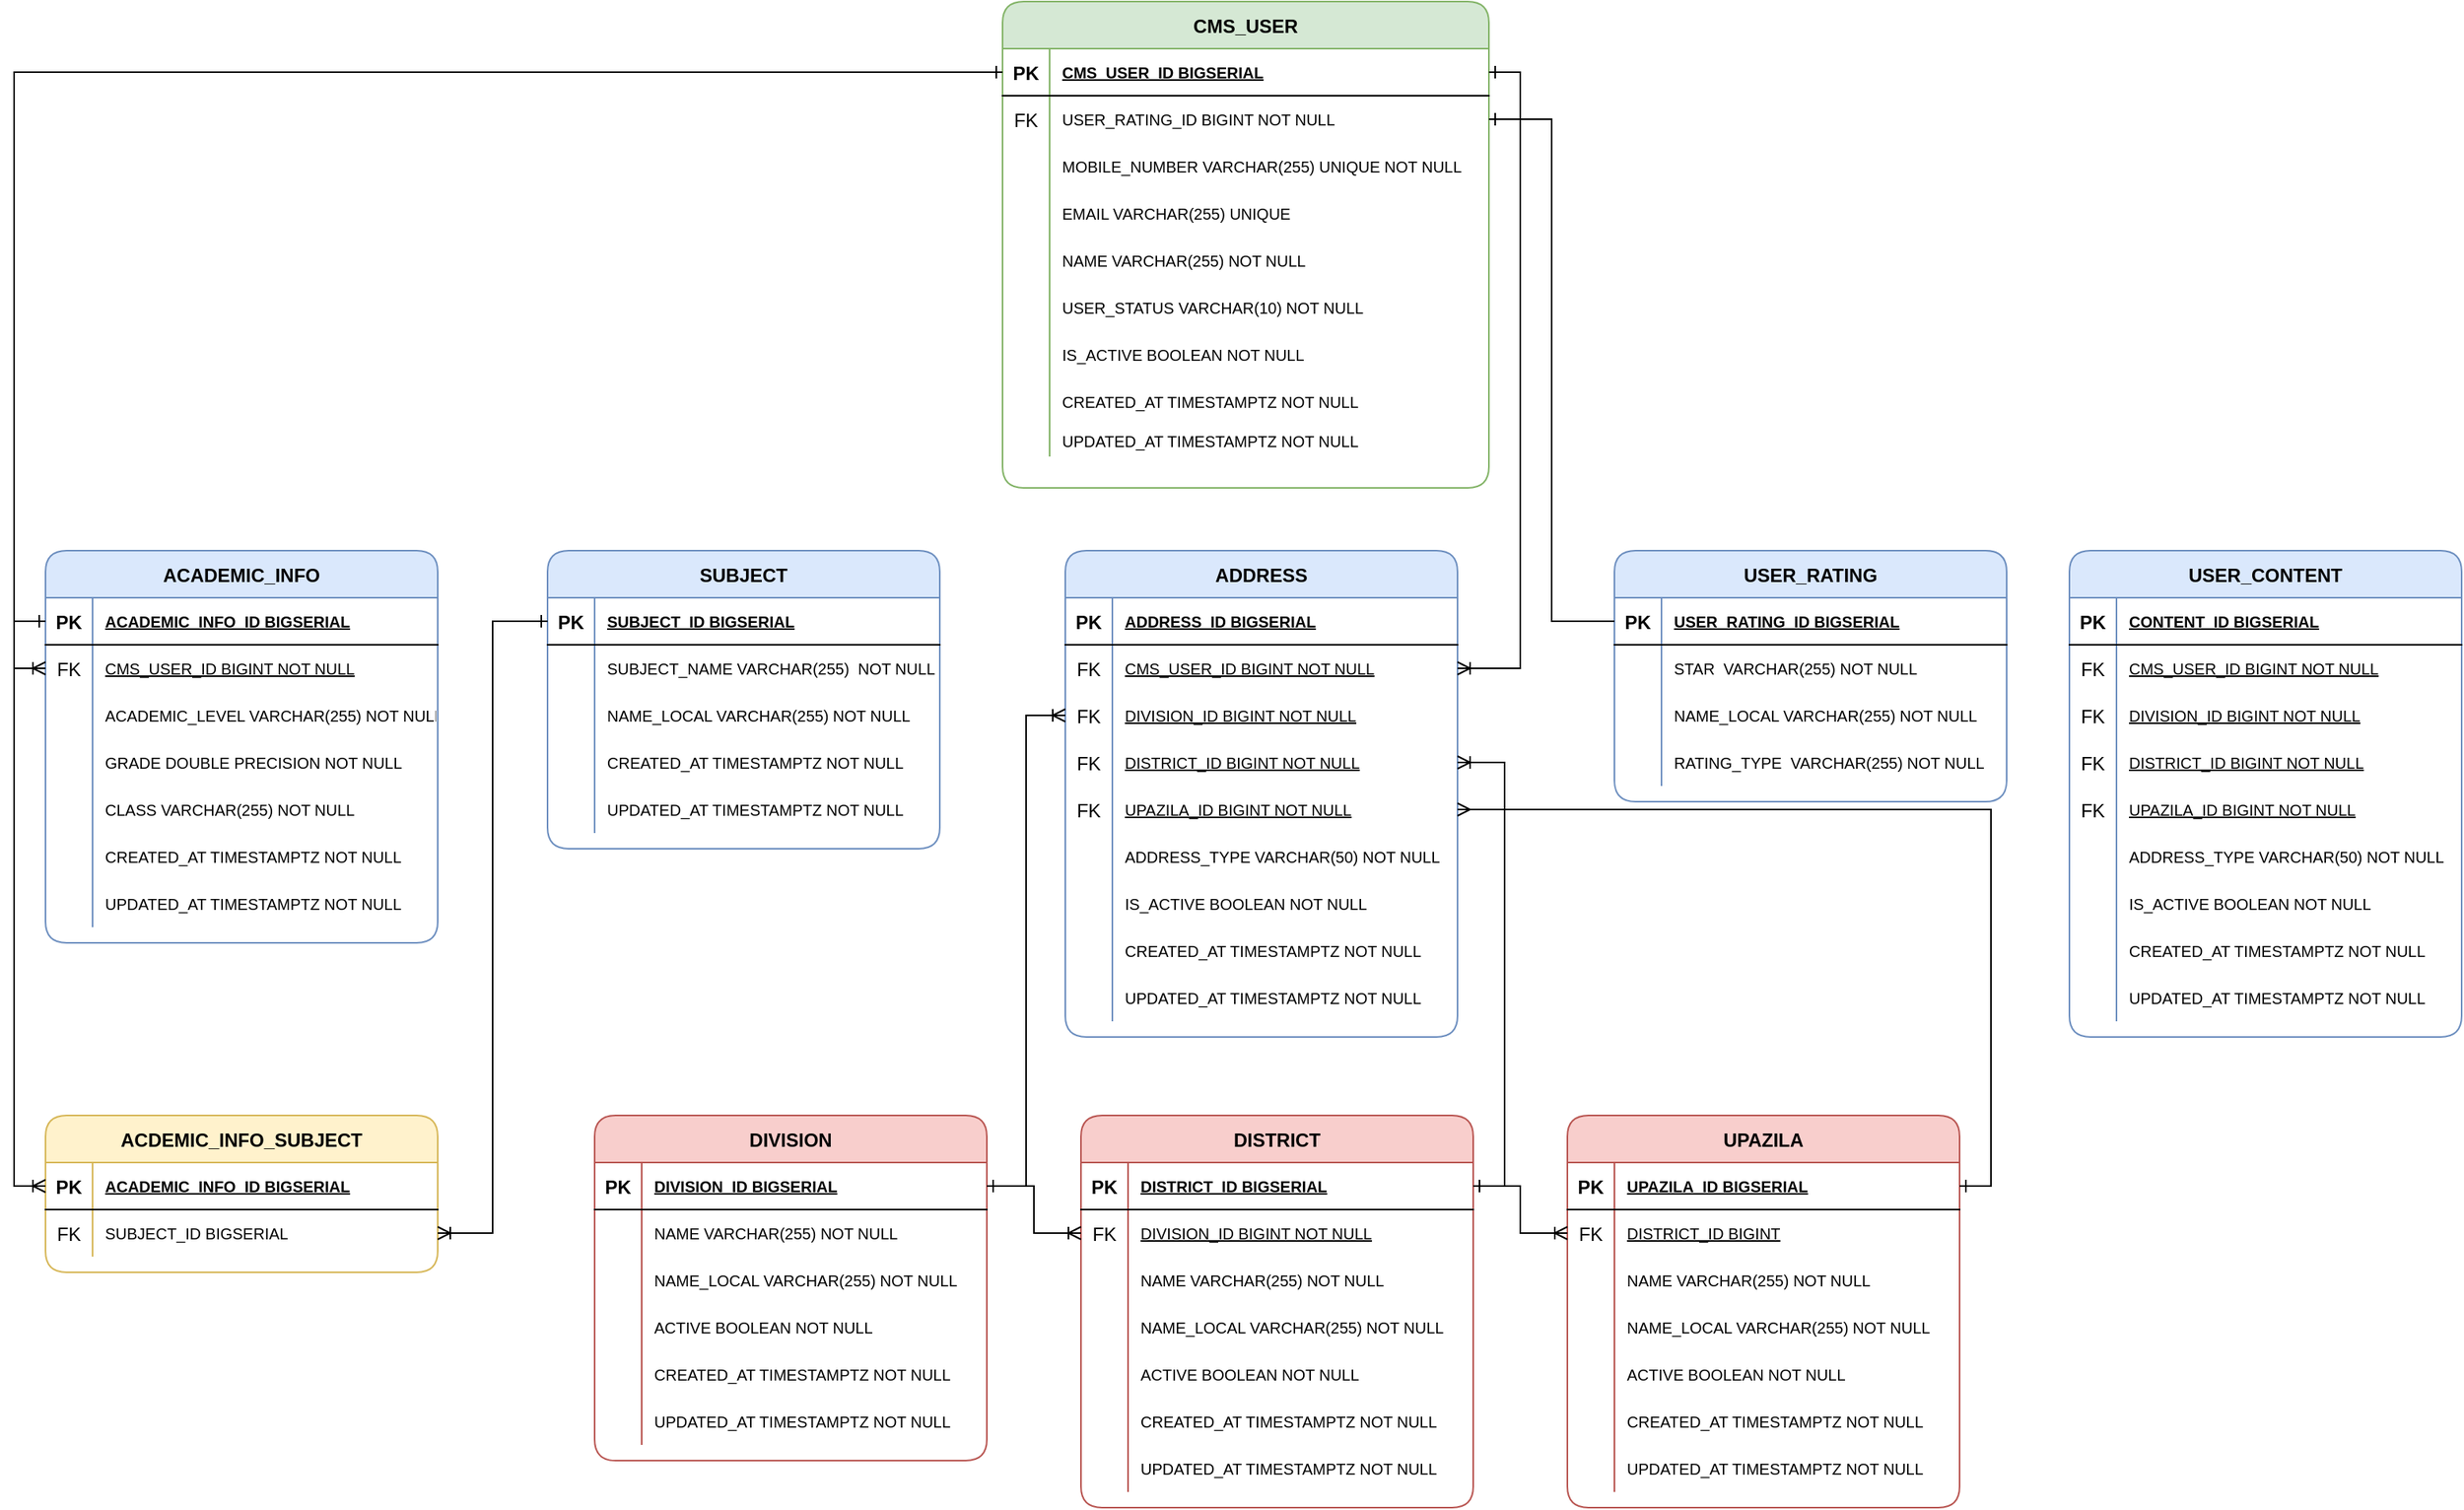<mxfile version="23.1.6" type="device">
  <diagram id="R2lEEEUBdFMjLlhIrx00" name="Page-1">
    <mxGraphModel dx="2049" dy="1140" grid="1" gridSize="10" guides="1" tooltips="1" connect="1" arrows="1" fold="1" page="1" pageScale="1" pageWidth="850" pageHeight="1100" math="0" shadow="0" extFonts="Permanent Marker^https://fonts.googleapis.com/css?family=Permanent+Marker">
      <root>
        <mxCell id="0" />
        <mxCell id="1" parent="0" />
        <mxCell id="C-vyLk0tnHw3VtMMgP7b-2" value="ADDRESS" style="shape=table;startSize=30;container=1;collapsible=1;childLayout=tableLayout;fixedRows=1;rowLines=0;fontStyle=1;align=center;resizeLast=1;fillColor=#dae8fc;strokeColor=#6c8ebf;rounded=1;" parent="1" vertex="1">
          <mxGeometry x="710" y="400" width="250" height="310" as="geometry" />
        </mxCell>
        <mxCell id="C-vyLk0tnHw3VtMMgP7b-3" value="" style="shape=partialRectangle;collapsible=0;dropTarget=0;pointerEvents=0;fillColor=none;points=[[0,0.5],[1,0.5]];portConstraint=eastwest;top=0;left=0;right=0;bottom=1;rounded=1;" parent="C-vyLk0tnHw3VtMMgP7b-2" vertex="1">
          <mxGeometry y="30" width="250" height="30" as="geometry" />
        </mxCell>
        <mxCell id="C-vyLk0tnHw3VtMMgP7b-4" value="PK" style="shape=partialRectangle;overflow=hidden;connectable=0;fillColor=none;top=0;left=0;bottom=0;right=0;fontStyle=1;rounded=1;" parent="C-vyLk0tnHw3VtMMgP7b-3" vertex="1">
          <mxGeometry width="30" height="30" as="geometry">
            <mxRectangle width="30" height="30" as="alternateBounds" />
          </mxGeometry>
        </mxCell>
        <mxCell id="C-vyLk0tnHw3VtMMgP7b-5" value="ADDRESS_ID BIGSERIAL " style="shape=partialRectangle;overflow=hidden;connectable=0;fillColor=none;top=0;left=0;bottom=0;right=0;align=left;spacingLeft=6;fontStyle=5;fontSize=10;rounded=1;" parent="C-vyLk0tnHw3VtMMgP7b-3" vertex="1">
          <mxGeometry x="30" width="220" height="30" as="geometry">
            <mxRectangle width="220" height="30" as="alternateBounds" />
          </mxGeometry>
        </mxCell>
        <mxCell id="C-vyLk0tnHw3VtMMgP7b-6" value="" style="shape=partialRectangle;collapsible=0;dropTarget=0;pointerEvents=0;fillColor=none;points=[[0,0.5],[1,0.5]];portConstraint=eastwest;top=0;left=0;right=0;bottom=0;rounded=1;" parent="C-vyLk0tnHw3VtMMgP7b-2" vertex="1">
          <mxGeometry y="60" width="250" height="30" as="geometry" />
        </mxCell>
        <mxCell id="C-vyLk0tnHw3VtMMgP7b-7" value="FK" style="shape=partialRectangle;overflow=hidden;connectable=0;fillColor=none;top=0;left=0;bottom=0;right=0;rounded=1;" parent="C-vyLk0tnHw3VtMMgP7b-6" vertex="1">
          <mxGeometry width="30" height="30" as="geometry">
            <mxRectangle width="30" height="30" as="alternateBounds" />
          </mxGeometry>
        </mxCell>
        <mxCell id="C-vyLk0tnHw3VtMMgP7b-8" value="CMS_USER_ID BIGINT NOT NULL" style="shape=partialRectangle;overflow=hidden;connectable=0;fillColor=none;top=0;left=0;bottom=0;right=0;align=left;spacingLeft=6;fontSize=10;fontStyle=4;rounded=1;" parent="C-vyLk0tnHw3VtMMgP7b-6" vertex="1">
          <mxGeometry x="30" width="220" height="30" as="geometry">
            <mxRectangle width="220" height="30" as="alternateBounds" />
          </mxGeometry>
        </mxCell>
        <mxCell id="C-vyLk0tnHw3VtMMgP7b-9" value="" style="shape=partialRectangle;collapsible=0;dropTarget=0;pointerEvents=0;fillColor=none;points=[[0,0.5],[1,0.5]];portConstraint=eastwest;top=0;left=0;right=0;bottom=0;rounded=1;" parent="C-vyLk0tnHw3VtMMgP7b-2" vertex="1">
          <mxGeometry y="90" width="250" height="30" as="geometry" />
        </mxCell>
        <mxCell id="C-vyLk0tnHw3VtMMgP7b-10" value="FK" style="shape=partialRectangle;overflow=hidden;connectable=0;fillColor=none;top=0;left=0;bottom=0;right=0;rounded=1;" parent="C-vyLk0tnHw3VtMMgP7b-9" vertex="1">
          <mxGeometry width="30" height="30" as="geometry">
            <mxRectangle width="30" height="30" as="alternateBounds" />
          </mxGeometry>
        </mxCell>
        <mxCell id="C-vyLk0tnHw3VtMMgP7b-11" value="DIVISION_ID BIGINT NOT NULL" style="shape=partialRectangle;overflow=hidden;connectable=0;fillColor=none;top=0;left=0;bottom=0;right=0;align=left;spacingLeft=6;fontSize=10;fontStyle=4;rounded=1;" parent="C-vyLk0tnHw3VtMMgP7b-9" vertex="1">
          <mxGeometry x="30" width="220" height="30" as="geometry">
            <mxRectangle width="220" height="30" as="alternateBounds" />
          </mxGeometry>
        </mxCell>
        <mxCell id="CO9quch3llBM3t_Ll0ep-22" value="" style="shape=partialRectangle;collapsible=0;dropTarget=0;pointerEvents=0;fillColor=none;points=[[0,0.5],[1,0.5]];portConstraint=eastwest;top=0;left=0;right=0;bottom=0;rounded=1;" parent="C-vyLk0tnHw3VtMMgP7b-2" vertex="1">
          <mxGeometry y="120" width="250" height="30" as="geometry" />
        </mxCell>
        <mxCell id="CO9quch3llBM3t_Ll0ep-23" value="FK" style="shape=partialRectangle;overflow=hidden;connectable=0;fillColor=none;top=0;left=0;bottom=0;right=0;rounded=1;" parent="CO9quch3llBM3t_Ll0ep-22" vertex="1">
          <mxGeometry width="30" height="30" as="geometry">
            <mxRectangle width="30" height="30" as="alternateBounds" />
          </mxGeometry>
        </mxCell>
        <mxCell id="CO9quch3llBM3t_Ll0ep-24" value="DISTRICT_ID BIGINT NOT NULL" style="shape=partialRectangle;overflow=hidden;connectable=0;fillColor=none;top=0;left=0;bottom=0;right=0;align=left;spacingLeft=6;fontSize=10;fontStyle=4;rounded=1;" parent="CO9quch3llBM3t_Ll0ep-22" vertex="1">
          <mxGeometry x="30" width="220" height="30" as="geometry">
            <mxRectangle width="220" height="30" as="alternateBounds" />
          </mxGeometry>
        </mxCell>
        <mxCell id="CO9quch3llBM3t_Ll0ep-25" value="" style="shape=partialRectangle;collapsible=0;dropTarget=0;pointerEvents=0;fillColor=none;points=[[0,0.5],[1,0.5]];portConstraint=eastwest;top=0;left=0;right=0;bottom=0;rounded=1;" parent="C-vyLk0tnHw3VtMMgP7b-2" vertex="1">
          <mxGeometry y="150" width="250" height="30" as="geometry" />
        </mxCell>
        <mxCell id="CO9quch3llBM3t_Ll0ep-26" value="FK" style="shape=partialRectangle;overflow=hidden;connectable=0;fillColor=none;top=0;left=0;bottom=0;right=0;rounded=1;" parent="CO9quch3llBM3t_Ll0ep-25" vertex="1">
          <mxGeometry width="30" height="30" as="geometry">
            <mxRectangle width="30" height="30" as="alternateBounds" />
          </mxGeometry>
        </mxCell>
        <mxCell id="CO9quch3llBM3t_Ll0ep-27" value="UPAZILA_ID BIGINT NOT NULL" style="shape=partialRectangle;overflow=hidden;connectable=0;fillColor=none;top=0;left=0;bottom=0;right=0;align=left;spacingLeft=6;fontSize=10;fontStyle=4;rounded=1;" parent="CO9quch3llBM3t_Ll0ep-25" vertex="1">
          <mxGeometry x="30" width="220" height="30" as="geometry">
            <mxRectangle width="220" height="30" as="alternateBounds" />
          </mxGeometry>
        </mxCell>
        <mxCell id="CO9quch3llBM3t_Ll0ep-28" value="" style="shape=partialRectangle;collapsible=0;dropTarget=0;pointerEvents=0;fillColor=none;points=[[0,0.5],[1,0.5]];portConstraint=eastwest;top=0;left=0;right=0;bottom=0;rounded=1;" parent="C-vyLk0tnHw3VtMMgP7b-2" vertex="1">
          <mxGeometry y="180" width="250" height="30" as="geometry" />
        </mxCell>
        <mxCell id="CO9quch3llBM3t_Ll0ep-29" value="" style="shape=partialRectangle;overflow=hidden;connectable=0;fillColor=none;top=0;left=0;bottom=0;right=0;rounded=1;" parent="CO9quch3llBM3t_Ll0ep-28" vertex="1">
          <mxGeometry width="30" height="30" as="geometry">
            <mxRectangle width="30" height="30" as="alternateBounds" />
          </mxGeometry>
        </mxCell>
        <mxCell id="CO9quch3llBM3t_Ll0ep-30" value="ADDRESS_TYPE VARCHAR(50) NOT NULL" style="shape=partialRectangle;overflow=hidden;connectable=0;fillColor=none;top=0;left=0;bottom=0;right=0;align=left;spacingLeft=6;fontSize=10;fontStyle=0;rounded=1;" parent="CO9quch3llBM3t_Ll0ep-28" vertex="1">
          <mxGeometry x="30" width="220" height="30" as="geometry">
            <mxRectangle width="220" height="30" as="alternateBounds" />
          </mxGeometry>
        </mxCell>
        <mxCell id="CO9quch3llBM3t_Ll0ep-31" value="" style="shape=partialRectangle;collapsible=0;dropTarget=0;pointerEvents=0;fillColor=none;points=[[0,0.5],[1,0.5]];portConstraint=eastwest;top=0;left=0;right=0;bottom=0;rounded=1;" parent="C-vyLk0tnHw3VtMMgP7b-2" vertex="1">
          <mxGeometry y="210" width="250" height="30" as="geometry" />
        </mxCell>
        <mxCell id="CO9quch3llBM3t_Ll0ep-32" value="" style="shape=partialRectangle;overflow=hidden;connectable=0;fillColor=none;top=0;left=0;bottom=0;right=0;rounded=1;" parent="CO9quch3llBM3t_Ll0ep-31" vertex="1">
          <mxGeometry width="30" height="30" as="geometry">
            <mxRectangle width="30" height="30" as="alternateBounds" />
          </mxGeometry>
        </mxCell>
        <mxCell id="CO9quch3llBM3t_Ll0ep-33" value="IS_ACTIVE BOOLEAN NOT NULL" style="shape=partialRectangle;overflow=hidden;connectable=0;fillColor=none;top=0;left=0;bottom=0;right=0;align=left;spacingLeft=6;fontSize=10;fontStyle=0;rounded=1;" parent="CO9quch3llBM3t_Ll0ep-31" vertex="1">
          <mxGeometry x="30" width="220" height="30" as="geometry">
            <mxRectangle width="220" height="30" as="alternateBounds" />
          </mxGeometry>
        </mxCell>
        <mxCell id="CO9quch3llBM3t_Ll0ep-34" value="" style="shape=partialRectangle;collapsible=0;dropTarget=0;pointerEvents=0;fillColor=none;points=[[0,0.5],[1,0.5]];portConstraint=eastwest;top=0;left=0;right=0;bottom=0;rounded=1;" parent="C-vyLk0tnHw3VtMMgP7b-2" vertex="1">
          <mxGeometry y="240" width="250" height="30" as="geometry" />
        </mxCell>
        <mxCell id="CO9quch3llBM3t_Ll0ep-35" value="" style="shape=partialRectangle;overflow=hidden;connectable=0;fillColor=none;top=0;left=0;bottom=0;right=0;rounded=1;" parent="CO9quch3llBM3t_Ll0ep-34" vertex="1">
          <mxGeometry width="30" height="30" as="geometry">
            <mxRectangle width="30" height="30" as="alternateBounds" />
          </mxGeometry>
        </mxCell>
        <mxCell id="CO9quch3llBM3t_Ll0ep-36" value="CREATED_AT TIMESTAMPTZ NOT NULL" style="shape=partialRectangle;overflow=hidden;connectable=0;fillColor=none;top=0;left=0;bottom=0;right=0;align=left;spacingLeft=6;fontSize=10;fontStyle=0;rounded=1;" parent="CO9quch3llBM3t_Ll0ep-34" vertex="1">
          <mxGeometry x="30" width="220" height="30" as="geometry">
            <mxRectangle width="220" height="30" as="alternateBounds" />
          </mxGeometry>
        </mxCell>
        <mxCell id="CO9quch3llBM3t_Ll0ep-37" value="" style="shape=partialRectangle;collapsible=0;dropTarget=0;pointerEvents=0;fillColor=none;points=[[0,0.5],[1,0.5]];portConstraint=eastwest;top=0;left=0;right=0;bottom=0;rounded=1;" parent="C-vyLk0tnHw3VtMMgP7b-2" vertex="1">
          <mxGeometry y="270" width="250" height="30" as="geometry" />
        </mxCell>
        <mxCell id="CO9quch3llBM3t_Ll0ep-38" value="" style="shape=partialRectangle;overflow=hidden;connectable=0;fillColor=none;top=0;left=0;bottom=0;right=0;rounded=1;" parent="CO9quch3llBM3t_Ll0ep-37" vertex="1">
          <mxGeometry width="30" height="30" as="geometry">
            <mxRectangle width="30" height="30" as="alternateBounds" />
          </mxGeometry>
        </mxCell>
        <mxCell id="CO9quch3llBM3t_Ll0ep-39" value="UPDATED_AT TIMESTAMPTZ NOT NULL" style="shape=partialRectangle;overflow=hidden;connectable=0;fillColor=none;top=0;left=0;bottom=0;right=0;align=left;spacingLeft=6;fontSize=10;fontStyle=0;rounded=1;" parent="CO9quch3llBM3t_Ll0ep-37" vertex="1">
          <mxGeometry x="30" width="220" height="30" as="geometry">
            <mxRectangle width="220" height="30" as="alternateBounds" />
          </mxGeometry>
        </mxCell>
        <mxCell id="CO9quch3llBM3t_Ll0ep-40" value="DIVISION" style="shape=table;startSize=30;container=1;collapsible=1;childLayout=tableLayout;fixedRows=1;rowLines=0;fontStyle=1;align=center;resizeLast=1;fillColor=#f8cecc;strokeColor=#b85450;rounded=1;" parent="1" vertex="1">
          <mxGeometry x="410" y="760" width="250" height="220" as="geometry" />
        </mxCell>
        <mxCell id="CO9quch3llBM3t_Ll0ep-41" value="" style="shape=partialRectangle;collapsible=0;dropTarget=0;pointerEvents=0;fillColor=none;points=[[0,0.5],[1,0.5]];portConstraint=eastwest;top=0;left=0;right=0;bottom=1;rounded=1;" parent="CO9quch3llBM3t_Ll0ep-40" vertex="1">
          <mxGeometry y="30" width="250" height="30" as="geometry" />
        </mxCell>
        <mxCell id="CO9quch3llBM3t_Ll0ep-42" value="PK" style="shape=partialRectangle;overflow=hidden;connectable=0;fillColor=none;top=0;left=0;bottom=0;right=0;fontStyle=1;rounded=1;" parent="CO9quch3llBM3t_Ll0ep-41" vertex="1">
          <mxGeometry width="30" height="30" as="geometry">
            <mxRectangle width="30" height="30" as="alternateBounds" />
          </mxGeometry>
        </mxCell>
        <mxCell id="CO9quch3llBM3t_Ll0ep-43" value="DIVISION_ID BIGSERIAL " style="shape=partialRectangle;overflow=hidden;connectable=0;fillColor=none;top=0;left=0;bottom=0;right=0;align=left;spacingLeft=6;fontStyle=5;fontSize=10;rounded=1;" parent="CO9quch3llBM3t_Ll0ep-41" vertex="1">
          <mxGeometry x="30" width="220" height="30" as="geometry">
            <mxRectangle width="220" height="30" as="alternateBounds" />
          </mxGeometry>
        </mxCell>
        <mxCell id="CO9quch3llBM3t_Ll0ep-53" value="" style="shape=partialRectangle;collapsible=0;dropTarget=0;pointerEvents=0;fillColor=none;points=[[0,0.5],[1,0.5]];portConstraint=eastwest;top=0;left=0;right=0;bottom=0;rounded=1;" parent="CO9quch3llBM3t_Ll0ep-40" vertex="1">
          <mxGeometry y="60" width="250" height="30" as="geometry" />
        </mxCell>
        <mxCell id="CO9quch3llBM3t_Ll0ep-54" value="" style="shape=partialRectangle;overflow=hidden;connectable=0;fillColor=none;top=0;left=0;bottom=0;right=0;rounded=1;" parent="CO9quch3llBM3t_Ll0ep-53" vertex="1">
          <mxGeometry width="30" height="30" as="geometry">
            <mxRectangle width="30" height="30" as="alternateBounds" />
          </mxGeometry>
        </mxCell>
        <mxCell id="CO9quch3llBM3t_Ll0ep-55" value="NAME VARCHAR(255) NOT NULL" style="shape=partialRectangle;overflow=hidden;connectable=0;fillColor=none;top=0;left=0;bottom=0;right=0;align=left;spacingLeft=6;fontSize=10;fontStyle=0;rounded=1;" parent="CO9quch3llBM3t_Ll0ep-53" vertex="1">
          <mxGeometry x="30" width="220" height="30" as="geometry">
            <mxRectangle width="220" height="30" as="alternateBounds" />
          </mxGeometry>
        </mxCell>
        <mxCell id="CO9quch3llBM3t_Ll0ep-56" value="" style="shape=partialRectangle;collapsible=0;dropTarget=0;pointerEvents=0;fillColor=none;points=[[0,0.5],[1,0.5]];portConstraint=eastwest;top=0;left=0;right=0;bottom=0;rounded=1;" parent="CO9quch3llBM3t_Ll0ep-40" vertex="1">
          <mxGeometry y="90" width="250" height="30" as="geometry" />
        </mxCell>
        <mxCell id="CO9quch3llBM3t_Ll0ep-57" value="" style="shape=partialRectangle;overflow=hidden;connectable=0;fillColor=none;top=0;left=0;bottom=0;right=0;rounded=1;" parent="CO9quch3llBM3t_Ll0ep-56" vertex="1">
          <mxGeometry width="30" height="30" as="geometry">
            <mxRectangle width="30" height="30" as="alternateBounds" />
          </mxGeometry>
        </mxCell>
        <mxCell id="CO9quch3llBM3t_Ll0ep-58" value="NAME_LOCAL VARCHAR(255) NOT NULL" style="shape=partialRectangle;overflow=hidden;connectable=0;fillColor=none;top=0;left=0;bottom=0;right=0;align=left;spacingLeft=6;fontSize=10;fontStyle=0;rounded=1;" parent="CO9quch3llBM3t_Ll0ep-56" vertex="1">
          <mxGeometry x="30" width="220" height="30" as="geometry">
            <mxRectangle width="220" height="30" as="alternateBounds" />
          </mxGeometry>
        </mxCell>
        <mxCell id="CO9quch3llBM3t_Ll0ep-59" value="" style="shape=partialRectangle;collapsible=0;dropTarget=0;pointerEvents=0;fillColor=none;points=[[0,0.5],[1,0.5]];portConstraint=eastwest;top=0;left=0;right=0;bottom=0;rounded=1;" parent="CO9quch3llBM3t_Ll0ep-40" vertex="1">
          <mxGeometry y="120" width="250" height="30" as="geometry" />
        </mxCell>
        <mxCell id="CO9quch3llBM3t_Ll0ep-60" value="" style="shape=partialRectangle;overflow=hidden;connectable=0;fillColor=none;top=0;left=0;bottom=0;right=0;rounded=1;" parent="CO9quch3llBM3t_Ll0ep-59" vertex="1">
          <mxGeometry width="30" height="30" as="geometry">
            <mxRectangle width="30" height="30" as="alternateBounds" />
          </mxGeometry>
        </mxCell>
        <mxCell id="CO9quch3llBM3t_Ll0ep-61" value="ACTIVE BOOLEAN NOT NULL" style="shape=partialRectangle;overflow=hidden;connectable=0;fillColor=none;top=0;left=0;bottom=0;right=0;align=left;spacingLeft=6;fontSize=10;fontStyle=0;rounded=1;" parent="CO9quch3llBM3t_Ll0ep-59" vertex="1">
          <mxGeometry x="30" width="220" height="30" as="geometry">
            <mxRectangle width="220" height="30" as="alternateBounds" />
          </mxGeometry>
        </mxCell>
        <mxCell id="CO9quch3llBM3t_Ll0ep-62" value="" style="shape=partialRectangle;collapsible=0;dropTarget=0;pointerEvents=0;fillColor=none;points=[[0,0.5],[1,0.5]];portConstraint=eastwest;top=0;left=0;right=0;bottom=0;rounded=1;" parent="CO9quch3llBM3t_Ll0ep-40" vertex="1">
          <mxGeometry y="150" width="250" height="30" as="geometry" />
        </mxCell>
        <mxCell id="CO9quch3llBM3t_Ll0ep-63" value="" style="shape=partialRectangle;overflow=hidden;connectable=0;fillColor=none;top=0;left=0;bottom=0;right=0;rounded=1;" parent="CO9quch3llBM3t_Ll0ep-62" vertex="1">
          <mxGeometry width="30" height="30" as="geometry">
            <mxRectangle width="30" height="30" as="alternateBounds" />
          </mxGeometry>
        </mxCell>
        <mxCell id="CO9quch3llBM3t_Ll0ep-64" value="CREATED_AT TIMESTAMPTZ NOT NULL" style="shape=partialRectangle;overflow=hidden;connectable=0;fillColor=none;top=0;left=0;bottom=0;right=0;align=left;spacingLeft=6;fontSize=10;fontStyle=0;rounded=1;" parent="CO9quch3llBM3t_Ll0ep-62" vertex="1">
          <mxGeometry x="30" width="220" height="30" as="geometry">
            <mxRectangle width="220" height="30" as="alternateBounds" />
          </mxGeometry>
        </mxCell>
        <mxCell id="CO9quch3llBM3t_Ll0ep-65" value="" style="shape=partialRectangle;collapsible=0;dropTarget=0;pointerEvents=0;fillColor=none;points=[[0,0.5],[1,0.5]];portConstraint=eastwest;top=0;left=0;right=0;bottom=0;rounded=1;" parent="CO9quch3llBM3t_Ll0ep-40" vertex="1">
          <mxGeometry y="180" width="250" height="30" as="geometry" />
        </mxCell>
        <mxCell id="CO9quch3llBM3t_Ll0ep-66" value="" style="shape=partialRectangle;overflow=hidden;connectable=0;fillColor=none;top=0;left=0;bottom=0;right=0;rounded=1;" parent="CO9quch3llBM3t_Ll0ep-65" vertex="1">
          <mxGeometry width="30" height="30" as="geometry">
            <mxRectangle width="30" height="30" as="alternateBounds" />
          </mxGeometry>
        </mxCell>
        <mxCell id="CO9quch3llBM3t_Ll0ep-67" value="UPDATED_AT TIMESTAMPTZ NOT NULL" style="shape=partialRectangle;overflow=hidden;connectable=0;fillColor=none;top=0;left=0;bottom=0;right=0;align=left;spacingLeft=6;fontSize=10;fontStyle=0;rounded=1;" parent="CO9quch3llBM3t_Ll0ep-65" vertex="1">
          <mxGeometry x="30" width="220" height="30" as="geometry">
            <mxRectangle width="220" height="30" as="alternateBounds" />
          </mxGeometry>
        </mxCell>
        <mxCell id="CO9quch3llBM3t_Ll0ep-68" value="DISTRICT" style="shape=table;startSize=30;container=1;collapsible=1;childLayout=tableLayout;fixedRows=1;rowLines=0;fontStyle=1;align=center;resizeLast=1;fillColor=#f8cecc;strokeColor=#b85450;rounded=1;" parent="1" vertex="1">
          <mxGeometry x="720" y="760" width="250" height="250" as="geometry" />
        </mxCell>
        <mxCell id="CO9quch3llBM3t_Ll0ep-69" value="" style="shape=partialRectangle;collapsible=0;dropTarget=0;pointerEvents=0;fillColor=none;points=[[0,0.5],[1,0.5]];portConstraint=eastwest;top=0;left=0;right=0;bottom=1;rounded=1;" parent="CO9quch3llBM3t_Ll0ep-68" vertex="1">
          <mxGeometry y="30" width="250" height="30" as="geometry" />
        </mxCell>
        <mxCell id="CO9quch3llBM3t_Ll0ep-70" value="PK" style="shape=partialRectangle;overflow=hidden;connectable=0;fillColor=none;top=0;left=0;bottom=0;right=0;fontStyle=1;rounded=1;" parent="CO9quch3llBM3t_Ll0ep-69" vertex="1">
          <mxGeometry width="30" height="30" as="geometry">
            <mxRectangle width="30" height="30" as="alternateBounds" />
          </mxGeometry>
        </mxCell>
        <mxCell id="CO9quch3llBM3t_Ll0ep-71" value="DISTRICT_ID BIGSERIAL " style="shape=partialRectangle;overflow=hidden;connectable=0;fillColor=none;top=0;left=0;bottom=0;right=0;align=left;spacingLeft=6;fontStyle=5;fontSize=10;rounded=1;" parent="CO9quch3llBM3t_Ll0ep-69" vertex="1">
          <mxGeometry x="30" width="220" height="30" as="geometry">
            <mxRectangle width="220" height="30" as="alternateBounds" />
          </mxGeometry>
        </mxCell>
        <mxCell id="CO9quch3llBM3t_Ll0ep-72" value="" style="shape=partialRectangle;collapsible=0;dropTarget=0;pointerEvents=0;fillColor=none;points=[[0,0.5],[1,0.5]];portConstraint=eastwest;top=0;left=0;right=0;bottom=0;rounded=1;" parent="CO9quch3llBM3t_Ll0ep-68" vertex="1">
          <mxGeometry y="60" width="250" height="30" as="geometry" />
        </mxCell>
        <mxCell id="CO9quch3llBM3t_Ll0ep-73" value="FK" style="shape=partialRectangle;overflow=hidden;connectable=0;fillColor=none;top=0;left=0;bottom=0;right=0;rounded=1;" parent="CO9quch3llBM3t_Ll0ep-72" vertex="1">
          <mxGeometry width="30" height="30" as="geometry">
            <mxRectangle width="30" height="30" as="alternateBounds" />
          </mxGeometry>
        </mxCell>
        <mxCell id="CO9quch3llBM3t_Ll0ep-74" value="DIVISION_ID BIGINT NOT NULL" style="shape=partialRectangle;overflow=hidden;connectable=0;fillColor=none;top=0;left=0;bottom=0;right=0;align=left;spacingLeft=6;fontSize=10;fontStyle=4;rounded=1;" parent="CO9quch3llBM3t_Ll0ep-72" vertex="1">
          <mxGeometry x="30" width="220" height="30" as="geometry">
            <mxRectangle width="220" height="30" as="alternateBounds" />
          </mxGeometry>
        </mxCell>
        <mxCell id="CO9quch3llBM3t_Ll0ep-75" value="" style="shape=partialRectangle;collapsible=0;dropTarget=0;pointerEvents=0;fillColor=none;points=[[0,0.5],[1,0.5]];portConstraint=eastwest;top=0;left=0;right=0;bottom=0;rounded=1;" parent="CO9quch3llBM3t_Ll0ep-68" vertex="1">
          <mxGeometry y="90" width="250" height="30" as="geometry" />
        </mxCell>
        <mxCell id="CO9quch3llBM3t_Ll0ep-76" value="" style="shape=partialRectangle;overflow=hidden;connectable=0;fillColor=none;top=0;left=0;bottom=0;right=0;rounded=1;" parent="CO9quch3llBM3t_Ll0ep-75" vertex="1">
          <mxGeometry width="30" height="30" as="geometry">
            <mxRectangle width="30" height="30" as="alternateBounds" />
          </mxGeometry>
        </mxCell>
        <mxCell id="CO9quch3llBM3t_Ll0ep-77" value="NAME VARCHAR(255) NOT NULL" style="shape=partialRectangle;overflow=hidden;connectable=0;fillColor=none;top=0;left=0;bottom=0;right=0;align=left;spacingLeft=6;fontSize=10;fontStyle=0;rounded=1;" parent="CO9quch3llBM3t_Ll0ep-75" vertex="1">
          <mxGeometry x="30" width="220" height="30" as="geometry">
            <mxRectangle width="220" height="30" as="alternateBounds" />
          </mxGeometry>
        </mxCell>
        <mxCell id="CO9quch3llBM3t_Ll0ep-78" value="" style="shape=partialRectangle;collapsible=0;dropTarget=0;pointerEvents=0;fillColor=none;points=[[0,0.5],[1,0.5]];portConstraint=eastwest;top=0;left=0;right=0;bottom=0;rounded=1;" parent="CO9quch3llBM3t_Ll0ep-68" vertex="1">
          <mxGeometry y="120" width="250" height="30" as="geometry" />
        </mxCell>
        <mxCell id="CO9quch3llBM3t_Ll0ep-79" value="" style="shape=partialRectangle;overflow=hidden;connectable=0;fillColor=none;top=0;left=0;bottom=0;right=0;rounded=1;" parent="CO9quch3llBM3t_Ll0ep-78" vertex="1">
          <mxGeometry width="30" height="30" as="geometry">
            <mxRectangle width="30" height="30" as="alternateBounds" />
          </mxGeometry>
        </mxCell>
        <mxCell id="CO9quch3llBM3t_Ll0ep-80" value="NAME_LOCAL VARCHAR(255) NOT NULL" style="shape=partialRectangle;overflow=hidden;connectable=0;fillColor=none;top=0;left=0;bottom=0;right=0;align=left;spacingLeft=6;fontSize=10;fontStyle=0;rounded=1;" parent="CO9quch3llBM3t_Ll0ep-78" vertex="1">
          <mxGeometry x="30" width="220" height="30" as="geometry">
            <mxRectangle width="220" height="30" as="alternateBounds" />
          </mxGeometry>
        </mxCell>
        <mxCell id="CO9quch3llBM3t_Ll0ep-81" value="" style="shape=partialRectangle;collapsible=0;dropTarget=0;pointerEvents=0;fillColor=none;points=[[0,0.5],[1,0.5]];portConstraint=eastwest;top=0;left=0;right=0;bottom=0;rounded=1;" parent="CO9quch3llBM3t_Ll0ep-68" vertex="1">
          <mxGeometry y="150" width="250" height="30" as="geometry" />
        </mxCell>
        <mxCell id="CO9quch3llBM3t_Ll0ep-82" value="" style="shape=partialRectangle;overflow=hidden;connectable=0;fillColor=none;top=0;left=0;bottom=0;right=0;rounded=1;" parent="CO9quch3llBM3t_Ll0ep-81" vertex="1">
          <mxGeometry width="30" height="30" as="geometry">
            <mxRectangle width="30" height="30" as="alternateBounds" />
          </mxGeometry>
        </mxCell>
        <mxCell id="CO9quch3llBM3t_Ll0ep-83" value="ACTIVE BOOLEAN NOT NULL" style="shape=partialRectangle;overflow=hidden;connectable=0;fillColor=none;top=0;left=0;bottom=0;right=0;align=left;spacingLeft=6;fontSize=10;fontStyle=0;rounded=1;" parent="CO9quch3llBM3t_Ll0ep-81" vertex="1">
          <mxGeometry x="30" width="220" height="30" as="geometry">
            <mxRectangle width="220" height="30" as="alternateBounds" />
          </mxGeometry>
        </mxCell>
        <mxCell id="CO9quch3llBM3t_Ll0ep-84" value="" style="shape=partialRectangle;collapsible=0;dropTarget=0;pointerEvents=0;fillColor=none;points=[[0,0.5],[1,0.5]];portConstraint=eastwest;top=0;left=0;right=0;bottom=0;rounded=1;" parent="CO9quch3llBM3t_Ll0ep-68" vertex="1">
          <mxGeometry y="180" width="250" height="30" as="geometry" />
        </mxCell>
        <mxCell id="CO9quch3llBM3t_Ll0ep-85" value="" style="shape=partialRectangle;overflow=hidden;connectable=0;fillColor=none;top=0;left=0;bottom=0;right=0;rounded=1;" parent="CO9quch3llBM3t_Ll0ep-84" vertex="1">
          <mxGeometry width="30" height="30" as="geometry">
            <mxRectangle width="30" height="30" as="alternateBounds" />
          </mxGeometry>
        </mxCell>
        <mxCell id="CO9quch3llBM3t_Ll0ep-86" value="CREATED_AT TIMESTAMPTZ NOT NULL" style="shape=partialRectangle;overflow=hidden;connectable=0;fillColor=none;top=0;left=0;bottom=0;right=0;align=left;spacingLeft=6;fontSize=10;fontStyle=0;rounded=1;" parent="CO9quch3llBM3t_Ll0ep-84" vertex="1">
          <mxGeometry x="30" width="220" height="30" as="geometry">
            <mxRectangle width="220" height="30" as="alternateBounds" />
          </mxGeometry>
        </mxCell>
        <mxCell id="CO9quch3llBM3t_Ll0ep-87" value="" style="shape=partialRectangle;collapsible=0;dropTarget=0;pointerEvents=0;fillColor=none;points=[[0,0.5],[1,0.5]];portConstraint=eastwest;top=0;left=0;right=0;bottom=0;rounded=1;" parent="CO9quch3llBM3t_Ll0ep-68" vertex="1">
          <mxGeometry y="210" width="250" height="30" as="geometry" />
        </mxCell>
        <mxCell id="CO9quch3llBM3t_Ll0ep-88" value="" style="shape=partialRectangle;overflow=hidden;connectable=0;fillColor=none;top=0;left=0;bottom=0;right=0;rounded=1;" parent="CO9quch3llBM3t_Ll0ep-87" vertex="1">
          <mxGeometry width="30" height="30" as="geometry">
            <mxRectangle width="30" height="30" as="alternateBounds" />
          </mxGeometry>
        </mxCell>
        <mxCell id="CO9quch3llBM3t_Ll0ep-89" value="UPDATED_AT TIMESTAMPTZ NOT NULL" style="shape=partialRectangle;overflow=hidden;connectable=0;fillColor=none;top=0;left=0;bottom=0;right=0;align=left;spacingLeft=6;fontSize=10;fontStyle=0;rounded=1;" parent="CO9quch3llBM3t_Ll0ep-87" vertex="1">
          <mxGeometry x="30" width="220" height="30" as="geometry">
            <mxRectangle width="220" height="30" as="alternateBounds" />
          </mxGeometry>
        </mxCell>
        <mxCell id="CO9quch3llBM3t_Ll0ep-90" value="UPAZILA" style="shape=table;startSize=30;container=1;collapsible=1;childLayout=tableLayout;fixedRows=1;rowLines=0;fontStyle=1;align=center;resizeLast=1;fillColor=#f8cecc;strokeColor=#b85450;rounded=1;" parent="1" vertex="1">
          <mxGeometry x="1030" y="760" width="250" height="250" as="geometry" />
        </mxCell>
        <mxCell id="CO9quch3llBM3t_Ll0ep-91" value="" style="shape=partialRectangle;collapsible=0;dropTarget=0;pointerEvents=0;fillColor=none;points=[[0,0.5],[1,0.5]];portConstraint=eastwest;top=0;left=0;right=0;bottom=1;rounded=1;" parent="CO9quch3llBM3t_Ll0ep-90" vertex="1">
          <mxGeometry y="30" width="250" height="30" as="geometry" />
        </mxCell>
        <mxCell id="CO9quch3llBM3t_Ll0ep-92" value="PK" style="shape=partialRectangle;overflow=hidden;connectable=0;fillColor=none;top=0;left=0;bottom=0;right=0;fontStyle=1;rounded=1;" parent="CO9quch3llBM3t_Ll0ep-91" vertex="1">
          <mxGeometry width="30" height="30" as="geometry">
            <mxRectangle width="30" height="30" as="alternateBounds" />
          </mxGeometry>
        </mxCell>
        <mxCell id="CO9quch3llBM3t_Ll0ep-93" value="UPAZILA_ID BIGSERIAL " style="shape=partialRectangle;overflow=hidden;connectable=0;fillColor=none;top=0;left=0;bottom=0;right=0;align=left;spacingLeft=6;fontStyle=5;fontSize=10;rounded=1;" parent="CO9quch3llBM3t_Ll0ep-91" vertex="1">
          <mxGeometry x="30" width="220" height="30" as="geometry">
            <mxRectangle width="220" height="30" as="alternateBounds" />
          </mxGeometry>
        </mxCell>
        <mxCell id="CO9quch3llBM3t_Ll0ep-94" value="" style="shape=partialRectangle;collapsible=0;dropTarget=0;pointerEvents=0;fillColor=none;points=[[0,0.5],[1,0.5]];portConstraint=eastwest;top=0;left=0;right=0;bottom=0;rounded=1;" parent="CO9quch3llBM3t_Ll0ep-90" vertex="1">
          <mxGeometry y="60" width="250" height="30" as="geometry" />
        </mxCell>
        <mxCell id="CO9quch3llBM3t_Ll0ep-95" value="FK" style="shape=partialRectangle;overflow=hidden;connectable=0;fillColor=none;top=0;left=0;bottom=0;right=0;rounded=1;" parent="CO9quch3llBM3t_Ll0ep-94" vertex="1">
          <mxGeometry width="30" height="30" as="geometry">
            <mxRectangle width="30" height="30" as="alternateBounds" />
          </mxGeometry>
        </mxCell>
        <mxCell id="CO9quch3llBM3t_Ll0ep-96" value="DISTRICT_ID BIGINT" style="shape=partialRectangle;overflow=hidden;connectable=0;fillColor=none;top=0;left=0;bottom=0;right=0;align=left;spacingLeft=6;fontSize=10;fontStyle=4;rounded=1;" parent="CO9quch3llBM3t_Ll0ep-94" vertex="1">
          <mxGeometry x="30" width="220" height="30" as="geometry">
            <mxRectangle width="220" height="30" as="alternateBounds" />
          </mxGeometry>
        </mxCell>
        <mxCell id="CO9quch3llBM3t_Ll0ep-97" value="" style="shape=partialRectangle;collapsible=0;dropTarget=0;pointerEvents=0;fillColor=none;points=[[0,0.5],[1,0.5]];portConstraint=eastwest;top=0;left=0;right=0;bottom=0;rounded=1;" parent="CO9quch3llBM3t_Ll0ep-90" vertex="1">
          <mxGeometry y="90" width="250" height="30" as="geometry" />
        </mxCell>
        <mxCell id="CO9quch3llBM3t_Ll0ep-98" value="" style="shape=partialRectangle;overflow=hidden;connectable=0;fillColor=none;top=0;left=0;bottom=0;right=0;rounded=1;" parent="CO9quch3llBM3t_Ll0ep-97" vertex="1">
          <mxGeometry width="30" height="30" as="geometry">
            <mxRectangle width="30" height="30" as="alternateBounds" />
          </mxGeometry>
        </mxCell>
        <mxCell id="CO9quch3llBM3t_Ll0ep-99" value="NAME VARCHAR(255) NOT NULL" style="shape=partialRectangle;overflow=hidden;connectable=0;fillColor=none;top=0;left=0;bottom=0;right=0;align=left;spacingLeft=6;fontSize=10;fontStyle=0;rounded=1;" parent="CO9quch3llBM3t_Ll0ep-97" vertex="1">
          <mxGeometry x="30" width="220" height="30" as="geometry">
            <mxRectangle width="220" height="30" as="alternateBounds" />
          </mxGeometry>
        </mxCell>
        <mxCell id="CO9quch3llBM3t_Ll0ep-100" value="" style="shape=partialRectangle;collapsible=0;dropTarget=0;pointerEvents=0;fillColor=none;points=[[0,0.5],[1,0.5]];portConstraint=eastwest;top=0;left=0;right=0;bottom=0;rounded=1;" parent="CO9quch3llBM3t_Ll0ep-90" vertex="1">
          <mxGeometry y="120" width="250" height="30" as="geometry" />
        </mxCell>
        <mxCell id="CO9quch3llBM3t_Ll0ep-101" value="" style="shape=partialRectangle;overflow=hidden;connectable=0;fillColor=none;top=0;left=0;bottom=0;right=0;rounded=1;" parent="CO9quch3llBM3t_Ll0ep-100" vertex="1">
          <mxGeometry width="30" height="30" as="geometry">
            <mxRectangle width="30" height="30" as="alternateBounds" />
          </mxGeometry>
        </mxCell>
        <mxCell id="CO9quch3llBM3t_Ll0ep-102" value="NAME_LOCAL VARCHAR(255) NOT NULL" style="shape=partialRectangle;overflow=hidden;connectable=0;fillColor=none;top=0;left=0;bottom=0;right=0;align=left;spacingLeft=6;fontSize=10;fontStyle=0;rounded=1;" parent="CO9quch3llBM3t_Ll0ep-100" vertex="1">
          <mxGeometry x="30" width="220" height="30" as="geometry">
            <mxRectangle width="220" height="30" as="alternateBounds" />
          </mxGeometry>
        </mxCell>
        <mxCell id="CO9quch3llBM3t_Ll0ep-103" value="" style="shape=partialRectangle;collapsible=0;dropTarget=0;pointerEvents=0;fillColor=none;points=[[0,0.5],[1,0.5]];portConstraint=eastwest;top=0;left=0;right=0;bottom=0;rounded=1;" parent="CO9quch3llBM3t_Ll0ep-90" vertex="1">
          <mxGeometry y="150" width="250" height="30" as="geometry" />
        </mxCell>
        <mxCell id="CO9quch3llBM3t_Ll0ep-104" value="" style="shape=partialRectangle;overflow=hidden;connectable=0;fillColor=none;top=0;left=0;bottom=0;right=0;rounded=1;" parent="CO9quch3llBM3t_Ll0ep-103" vertex="1">
          <mxGeometry width="30" height="30" as="geometry">
            <mxRectangle width="30" height="30" as="alternateBounds" />
          </mxGeometry>
        </mxCell>
        <mxCell id="CO9quch3llBM3t_Ll0ep-105" value="ACTIVE BOOLEAN NOT NULL" style="shape=partialRectangle;overflow=hidden;connectable=0;fillColor=none;top=0;left=0;bottom=0;right=0;align=left;spacingLeft=6;fontSize=10;fontStyle=0;rounded=1;" parent="CO9quch3llBM3t_Ll0ep-103" vertex="1">
          <mxGeometry x="30" width="220" height="30" as="geometry">
            <mxRectangle width="220" height="30" as="alternateBounds" />
          </mxGeometry>
        </mxCell>
        <mxCell id="CO9quch3llBM3t_Ll0ep-106" value="" style="shape=partialRectangle;collapsible=0;dropTarget=0;pointerEvents=0;fillColor=none;points=[[0,0.5],[1,0.5]];portConstraint=eastwest;top=0;left=0;right=0;bottom=0;rounded=1;" parent="CO9quch3llBM3t_Ll0ep-90" vertex="1">
          <mxGeometry y="180" width="250" height="30" as="geometry" />
        </mxCell>
        <mxCell id="CO9quch3llBM3t_Ll0ep-107" value="" style="shape=partialRectangle;overflow=hidden;connectable=0;fillColor=none;top=0;left=0;bottom=0;right=0;rounded=1;" parent="CO9quch3llBM3t_Ll0ep-106" vertex="1">
          <mxGeometry width="30" height="30" as="geometry">
            <mxRectangle width="30" height="30" as="alternateBounds" />
          </mxGeometry>
        </mxCell>
        <mxCell id="CO9quch3llBM3t_Ll0ep-108" value="CREATED_AT TIMESTAMPTZ NOT NULL" style="shape=partialRectangle;overflow=hidden;connectable=0;fillColor=none;top=0;left=0;bottom=0;right=0;align=left;spacingLeft=6;fontSize=10;fontStyle=0;rounded=1;" parent="CO9quch3llBM3t_Ll0ep-106" vertex="1">
          <mxGeometry x="30" width="220" height="30" as="geometry">
            <mxRectangle width="220" height="30" as="alternateBounds" />
          </mxGeometry>
        </mxCell>
        <mxCell id="CO9quch3llBM3t_Ll0ep-109" value="" style="shape=partialRectangle;collapsible=0;dropTarget=0;pointerEvents=0;fillColor=none;points=[[0,0.5],[1,0.5]];portConstraint=eastwest;top=0;left=0;right=0;bottom=0;rounded=1;" parent="CO9quch3llBM3t_Ll0ep-90" vertex="1">
          <mxGeometry y="210" width="250" height="30" as="geometry" />
        </mxCell>
        <mxCell id="CO9quch3llBM3t_Ll0ep-110" value="" style="shape=partialRectangle;overflow=hidden;connectable=0;fillColor=none;top=0;left=0;bottom=0;right=0;rounded=1;" parent="CO9quch3llBM3t_Ll0ep-109" vertex="1">
          <mxGeometry width="30" height="30" as="geometry">
            <mxRectangle width="30" height="30" as="alternateBounds" />
          </mxGeometry>
        </mxCell>
        <mxCell id="CO9quch3llBM3t_Ll0ep-111" value="UPDATED_AT TIMESTAMPTZ NOT NULL" style="shape=partialRectangle;overflow=hidden;connectable=0;fillColor=none;top=0;left=0;bottom=0;right=0;align=left;spacingLeft=6;fontSize=10;fontStyle=0;rounded=1;" parent="CO9quch3llBM3t_Ll0ep-109" vertex="1">
          <mxGeometry x="30" width="220" height="30" as="geometry">
            <mxRectangle width="220" height="30" as="alternateBounds" />
          </mxGeometry>
        </mxCell>
        <mxCell id="CO9quch3llBM3t_Ll0ep-113" value="USER_RATING" style="shape=table;startSize=30;container=1;collapsible=1;childLayout=tableLayout;fixedRows=1;rowLines=0;fontStyle=1;align=center;resizeLast=1;fillColor=#dae8fc;strokeColor=#6c8ebf;rounded=1;" parent="1" vertex="1">
          <mxGeometry x="1060" y="400" width="250" height="160" as="geometry" />
        </mxCell>
        <mxCell id="CO9quch3llBM3t_Ll0ep-114" value="" style="shape=partialRectangle;collapsible=0;dropTarget=0;pointerEvents=0;fillColor=none;points=[[0,0.5],[1,0.5]];portConstraint=eastwest;top=0;left=0;right=0;bottom=1;rounded=1;" parent="CO9quch3llBM3t_Ll0ep-113" vertex="1">
          <mxGeometry y="30" width="250" height="30" as="geometry" />
        </mxCell>
        <mxCell id="CO9quch3llBM3t_Ll0ep-115" value="PK" style="shape=partialRectangle;overflow=hidden;connectable=0;fillColor=none;top=0;left=0;bottom=0;right=0;fontStyle=1;rounded=1;" parent="CO9quch3llBM3t_Ll0ep-114" vertex="1">
          <mxGeometry width="30" height="30" as="geometry">
            <mxRectangle width="30" height="30" as="alternateBounds" />
          </mxGeometry>
        </mxCell>
        <mxCell id="CO9quch3llBM3t_Ll0ep-116" value="USER_RATING_ID BIGSERIAL " style="shape=partialRectangle;overflow=hidden;connectable=0;fillColor=none;top=0;left=0;bottom=0;right=0;align=left;spacingLeft=6;fontStyle=5;fontSize=10;rounded=1;" parent="CO9quch3llBM3t_Ll0ep-114" vertex="1">
          <mxGeometry x="30" width="220" height="30" as="geometry">
            <mxRectangle width="220" height="30" as="alternateBounds" />
          </mxGeometry>
        </mxCell>
        <mxCell id="CO9quch3llBM3t_Ll0ep-117" value="" style="shape=partialRectangle;collapsible=0;dropTarget=0;pointerEvents=0;fillColor=none;points=[[0,0.5],[1,0.5]];portConstraint=eastwest;top=0;left=0;right=0;bottom=0;rounded=1;" parent="CO9quch3llBM3t_Ll0ep-113" vertex="1">
          <mxGeometry y="60" width="250" height="30" as="geometry" />
        </mxCell>
        <mxCell id="CO9quch3llBM3t_Ll0ep-118" value="" style="shape=partialRectangle;overflow=hidden;connectable=0;fillColor=none;top=0;left=0;bottom=0;right=0;rounded=1;" parent="CO9quch3llBM3t_Ll0ep-117" vertex="1">
          <mxGeometry width="30" height="30" as="geometry">
            <mxRectangle width="30" height="30" as="alternateBounds" />
          </mxGeometry>
        </mxCell>
        <mxCell id="CO9quch3llBM3t_Ll0ep-119" value="STAR  VARCHAR(255) NOT NULL" style="shape=partialRectangle;overflow=hidden;connectable=0;fillColor=none;top=0;left=0;bottom=0;right=0;align=left;spacingLeft=6;fontSize=10;fontStyle=0;rounded=1;" parent="CO9quch3llBM3t_Ll0ep-117" vertex="1">
          <mxGeometry x="30" width="220" height="30" as="geometry">
            <mxRectangle width="220" height="30" as="alternateBounds" />
          </mxGeometry>
        </mxCell>
        <mxCell id="CO9quch3llBM3t_Ll0ep-120" value="" style="shape=partialRectangle;collapsible=0;dropTarget=0;pointerEvents=0;fillColor=none;points=[[0,0.5],[1,0.5]];portConstraint=eastwest;top=0;left=0;right=0;bottom=0;rounded=1;" parent="CO9quch3llBM3t_Ll0ep-113" vertex="1">
          <mxGeometry y="90" width="250" height="30" as="geometry" />
        </mxCell>
        <mxCell id="CO9quch3llBM3t_Ll0ep-121" value="" style="shape=partialRectangle;overflow=hidden;connectable=0;fillColor=none;top=0;left=0;bottom=0;right=0;rounded=1;" parent="CO9quch3llBM3t_Ll0ep-120" vertex="1">
          <mxGeometry width="30" height="30" as="geometry">
            <mxRectangle width="30" height="30" as="alternateBounds" />
          </mxGeometry>
        </mxCell>
        <mxCell id="CO9quch3llBM3t_Ll0ep-122" value="NAME_LOCAL VARCHAR(255) NOT NULL" style="shape=partialRectangle;overflow=hidden;connectable=0;fillColor=none;top=0;left=0;bottom=0;right=0;align=left;spacingLeft=6;fontSize=10;fontStyle=0;rounded=1;" parent="CO9quch3llBM3t_Ll0ep-120" vertex="1">
          <mxGeometry x="30" width="220" height="30" as="geometry">
            <mxRectangle width="220" height="30" as="alternateBounds" />
          </mxGeometry>
        </mxCell>
        <mxCell id="CO9quch3llBM3t_Ll0ep-123" value="" style="shape=partialRectangle;collapsible=0;dropTarget=0;pointerEvents=0;fillColor=none;points=[[0,0.5],[1,0.5]];portConstraint=eastwest;top=0;left=0;right=0;bottom=0;rounded=1;" parent="CO9quch3llBM3t_Ll0ep-113" vertex="1">
          <mxGeometry y="120" width="250" height="30" as="geometry" />
        </mxCell>
        <mxCell id="CO9quch3llBM3t_Ll0ep-124" value="" style="shape=partialRectangle;overflow=hidden;connectable=0;fillColor=none;top=0;left=0;bottom=0;right=0;rounded=1;" parent="CO9quch3llBM3t_Ll0ep-123" vertex="1">
          <mxGeometry width="30" height="30" as="geometry">
            <mxRectangle width="30" height="30" as="alternateBounds" />
          </mxGeometry>
        </mxCell>
        <mxCell id="CO9quch3llBM3t_Ll0ep-125" value="RATING_TYPE  VARCHAR(255) NOT NULL" style="shape=partialRectangle;overflow=hidden;connectable=0;fillColor=none;top=0;left=0;bottom=0;right=0;align=left;spacingLeft=6;fontSize=10;fontStyle=0;rounded=1;" parent="CO9quch3llBM3t_Ll0ep-123" vertex="1">
          <mxGeometry x="30" width="220" height="30" as="geometry">
            <mxRectangle width="220" height="30" as="alternateBounds" />
          </mxGeometry>
        </mxCell>
        <mxCell id="CO9quch3llBM3t_Ll0ep-132" value="ACADEMIC_INFO" style="shape=table;startSize=30;container=1;collapsible=1;childLayout=tableLayout;fixedRows=1;rowLines=0;fontStyle=1;align=center;resizeLast=1;fillColor=#dae8fc;strokeColor=#6c8ebf;rounded=1;" parent="1" vertex="1">
          <mxGeometry x="60" y="400" width="250" height="250" as="geometry" />
        </mxCell>
        <mxCell id="CO9quch3llBM3t_Ll0ep-133" value="" style="shape=partialRectangle;collapsible=0;dropTarget=0;pointerEvents=0;fillColor=none;points=[[0,0.5],[1,0.5]];portConstraint=eastwest;top=0;left=0;right=0;bottom=1;rounded=1;" parent="CO9quch3llBM3t_Ll0ep-132" vertex="1">
          <mxGeometry y="30" width="250" height="30" as="geometry" />
        </mxCell>
        <mxCell id="CO9quch3llBM3t_Ll0ep-134" value="PK" style="shape=partialRectangle;overflow=hidden;connectable=0;fillColor=none;top=0;left=0;bottom=0;right=0;fontStyle=1;rounded=1;" parent="CO9quch3llBM3t_Ll0ep-133" vertex="1">
          <mxGeometry width="30" height="30" as="geometry">
            <mxRectangle width="30" height="30" as="alternateBounds" />
          </mxGeometry>
        </mxCell>
        <mxCell id="CO9quch3llBM3t_Ll0ep-135" value="ACADEMIC_INFO_ID BIGSERIAL " style="shape=partialRectangle;overflow=hidden;connectable=0;fillColor=none;top=0;left=0;bottom=0;right=0;align=left;spacingLeft=6;fontStyle=5;fontSize=10;rounded=1;" parent="CO9quch3llBM3t_Ll0ep-133" vertex="1">
          <mxGeometry x="30" width="220" height="30" as="geometry">
            <mxRectangle width="220" height="30" as="alternateBounds" />
          </mxGeometry>
        </mxCell>
        <mxCell id="CO9quch3llBM3t_Ll0ep-136" value="" style="shape=partialRectangle;collapsible=0;dropTarget=0;pointerEvents=0;fillColor=none;points=[[0,0.5],[1,0.5]];portConstraint=eastwest;top=0;left=0;right=0;bottom=0;rounded=1;" parent="CO9quch3llBM3t_Ll0ep-132" vertex="1">
          <mxGeometry y="60" width="250" height="30" as="geometry" />
        </mxCell>
        <mxCell id="CO9quch3llBM3t_Ll0ep-137" value="FK" style="shape=partialRectangle;overflow=hidden;connectable=0;fillColor=none;top=0;left=0;bottom=0;right=0;rounded=1;" parent="CO9quch3llBM3t_Ll0ep-136" vertex="1">
          <mxGeometry width="30" height="30" as="geometry">
            <mxRectangle width="30" height="30" as="alternateBounds" />
          </mxGeometry>
        </mxCell>
        <mxCell id="CO9quch3llBM3t_Ll0ep-138" value="CMS_USER_ID BIGINT NOT NULL" style="shape=partialRectangle;overflow=hidden;connectable=0;fillColor=none;top=0;left=0;bottom=0;right=0;align=left;spacingLeft=6;fontSize=10;fontStyle=4;rounded=1;" parent="CO9quch3llBM3t_Ll0ep-136" vertex="1">
          <mxGeometry x="30" width="220" height="30" as="geometry">
            <mxRectangle width="220" height="30" as="alternateBounds" />
          </mxGeometry>
        </mxCell>
        <mxCell id="CO9quch3llBM3t_Ll0ep-139" value="" style="shape=partialRectangle;collapsible=0;dropTarget=0;pointerEvents=0;fillColor=none;points=[[0,0.5],[1,0.5]];portConstraint=eastwest;top=0;left=0;right=0;bottom=0;rounded=1;" parent="CO9quch3llBM3t_Ll0ep-132" vertex="1">
          <mxGeometry y="90" width="250" height="30" as="geometry" />
        </mxCell>
        <mxCell id="CO9quch3llBM3t_Ll0ep-140" value="" style="shape=partialRectangle;overflow=hidden;connectable=0;fillColor=none;top=0;left=0;bottom=0;right=0;rounded=1;" parent="CO9quch3llBM3t_Ll0ep-139" vertex="1">
          <mxGeometry width="30" height="30" as="geometry">
            <mxRectangle width="30" height="30" as="alternateBounds" />
          </mxGeometry>
        </mxCell>
        <mxCell id="CO9quch3llBM3t_Ll0ep-141" value="ACADEMIC_LEVEL VARCHAR(255) NOT NULL" style="shape=partialRectangle;overflow=hidden;connectable=0;fillColor=none;top=0;left=0;bottom=0;right=0;align=left;spacingLeft=6;fontSize=10;fontStyle=0;rounded=1;" parent="CO9quch3llBM3t_Ll0ep-139" vertex="1">
          <mxGeometry x="30" width="220" height="30" as="geometry">
            <mxRectangle width="220" height="30" as="alternateBounds" />
          </mxGeometry>
        </mxCell>
        <mxCell id="CO9quch3llBM3t_Ll0ep-142" value="" style="shape=partialRectangle;collapsible=0;dropTarget=0;pointerEvents=0;fillColor=none;points=[[0,0.5],[1,0.5]];portConstraint=eastwest;top=0;left=0;right=0;bottom=0;rounded=1;" parent="CO9quch3llBM3t_Ll0ep-132" vertex="1">
          <mxGeometry y="120" width="250" height="30" as="geometry" />
        </mxCell>
        <mxCell id="CO9quch3llBM3t_Ll0ep-143" value="" style="shape=partialRectangle;overflow=hidden;connectable=0;fillColor=none;top=0;left=0;bottom=0;right=0;rounded=1;" parent="CO9quch3llBM3t_Ll0ep-142" vertex="1">
          <mxGeometry width="30" height="30" as="geometry">
            <mxRectangle width="30" height="30" as="alternateBounds" />
          </mxGeometry>
        </mxCell>
        <mxCell id="CO9quch3llBM3t_Ll0ep-144" value="GRADE DOUBLE PRECISION NOT NULL" style="shape=partialRectangle;overflow=hidden;connectable=0;fillColor=none;top=0;left=0;bottom=0;right=0;align=left;spacingLeft=6;fontSize=10;fontStyle=0;rounded=1;" parent="CO9quch3llBM3t_Ll0ep-142" vertex="1">
          <mxGeometry x="30" width="220" height="30" as="geometry">
            <mxRectangle width="220" height="30" as="alternateBounds" />
          </mxGeometry>
        </mxCell>
        <mxCell id="CO9quch3llBM3t_Ll0ep-145" value="" style="shape=partialRectangle;collapsible=0;dropTarget=0;pointerEvents=0;fillColor=none;points=[[0,0.5],[1,0.5]];portConstraint=eastwest;top=0;left=0;right=0;bottom=0;rounded=1;" parent="CO9quch3llBM3t_Ll0ep-132" vertex="1">
          <mxGeometry y="150" width="250" height="30" as="geometry" />
        </mxCell>
        <mxCell id="CO9quch3llBM3t_Ll0ep-146" value="" style="shape=partialRectangle;overflow=hidden;connectable=0;fillColor=none;top=0;left=0;bottom=0;right=0;rounded=1;" parent="CO9quch3llBM3t_Ll0ep-145" vertex="1">
          <mxGeometry width="30" height="30" as="geometry">
            <mxRectangle width="30" height="30" as="alternateBounds" />
          </mxGeometry>
        </mxCell>
        <mxCell id="CO9quch3llBM3t_Ll0ep-147" value="CLASS VARCHAR(255) NOT NULL" style="shape=partialRectangle;overflow=hidden;connectable=0;fillColor=none;top=0;left=0;bottom=0;right=0;align=left;spacingLeft=6;fontSize=10;fontStyle=0;rounded=1;" parent="CO9quch3llBM3t_Ll0ep-145" vertex="1">
          <mxGeometry x="30" width="220" height="30" as="geometry">
            <mxRectangle width="220" height="30" as="alternateBounds" />
          </mxGeometry>
        </mxCell>
        <mxCell id="CO9quch3llBM3t_Ll0ep-148" value="" style="shape=partialRectangle;collapsible=0;dropTarget=0;pointerEvents=0;fillColor=none;points=[[0,0.5],[1,0.5]];portConstraint=eastwest;top=0;left=0;right=0;bottom=0;rounded=1;" parent="CO9quch3llBM3t_Ll0ep-132" vertex="1">
          <mxGeometry y="180" width="250" height="30" as="geometry" />
        </mxCell>
        <mxCell id="CO9quch3llBM3t_Ll0ep-149" value="" style="shape=partialRectangle;overflow=hidden;connectable=0;fillColor=none;top=0;left=0;bottom=0;right=0;rounded=1;" parent="CO9quch3llBM3t_Ll0ep-148" vertex="1">
          <mxGeometry width="30" height="30" as="geometry">
            <mxRectangle width="30" height="30" as="alternateBounds" />
          </mxGeometry>
        </mxCell>
        <mxCell id="CO9quch3llBM3t_Ll0ep-150" value="CREATED_AT TIMESTAMPTZ NOT NULL" style="shape=partialRectangle;overflow=hidden;connectable=0;fillColor=none;top=0;left=0;bottom=0;right=0;align=left;spacingLeft=6;fontSize=10;fontStyle=0;rounded=1;" parent="CO9quch3llBM3t_Ll0ep-148" vertex="1">
          <mxGeometry x="30" width="220" height="30" as="geometry">
            <mxRectangle width="220" height="30" as="alternateBounds" />
          </mxGeometry>
        </mxCell>
        <mxCell id="CO9quch3llBM3t_Ll0ep-151" value="" style="shape=partialRectangle;collapsible=0;dropTarget=0;pointerEvents=0;fillColor=none;points=[[0,0.5],[1,0.5]];portConstraint=eastwest;top=0;left=0;right=0;bottom=0;rounded=1;" parent="CO9quch3llBM3t_Ll0ep-132" vertex="1">
          <mxGeometry y="210" width="250" height="30" as="geometry" />
        </mxCell>
        <mxCell id="CO9quch3llBM3t_Ll0ep-152" value="" style="shape=partialRectangle;overflow=hidden;connectable=0;fillColor=none;top=0;left=0;bottom=0;right=0;rounded=1;" parent="CO9quch3llBM3t_Ll0ep-151" vertex="1">
          <mxGeometry width="30" height="30" as="geometry">
            <mxRectangle width="30" height="30" as="alternateBounds" />
          </mxGeometry>
        </mxCell>
        <mxCell id="CO9quch3llBM3t_Ll0ep-153" value="UPDATED_AT TIMESTAMPTZ NOT NULL" style="shape=partialRectangle;overflow=hidden;connectable=0;fillColor=none;top=0;left=0;bottom=0;right=0;align=left;spacingLeft=6;fontSize=10;fontStyle=0;rounded=1;" parent="CO9quch3llBM3t_Ll0ep-151" vertex="1">
          <mxGeometry x="30" width="220" height="30" as="geometry">
            <mxRectangle width="220" height="30" as="alternateBounds" />
          </mxGeometry>
        </mxCell>
        <mxCell id="CO9quch3llBM3t_Ll0ep-160" value="SUBJECT" style="shape=table;startSize=30;container=1;collapsible=1;childLayout=tableLayout;fixedRows=1;rowLines=0;fontStyle=1;align=center;resizeLast=1;fillColor=#dae8fc;strokeColor=#6c8ebf;rounded=1;" parent="1" vertex="1">
          <mxGeometry x="380" y="400" width="250" height="190" as="geometry" />
        </mxCell>
        <mxCell id="CO9quch3llBM3t_Ll0ep-161" value="" style="shape=partialRectangle;collapsible=0;dropTarget=0;pointerEvents=0;fillColor=none;points=[[0,0.5],[1,0.5]];portConstraint=eastwest;top=0;left=0;right=0;bottom=1;rounded=1;" parent="CO9quch3llBM3t_Ll0ep-160" vertex="1">
          <mxGeometry y="30" width="250" height="30" as="geometry" />
        </mxCell>
        <mxCell id="CO9quch3llBM3t_Ll0ep-162" value="PK" style="shape=partialRectangle;overflow=hidden;connectable=0;fillColor=none;top=0;left=0;bottom=0;right=0;fontStyle=1;rounded=1;" parent="CO9quch3llBM3t_Ll0ep-161" vertex="1">
          <mxGeometry width="30" height="30" as="geometry">
            <mxRectangle width="30" height="30" as="alternateBounds" />
          </mxGeometry>
        </mxCell>
        <mxCell id="CO9quch3llBM3t_Ll0ep-163" value="SUBJECT_ID BIGSERIAL " style="shape=partialRectangle;overflow=hidden;connectable=0;fillColor=none;top=0;left=0;bottom=0;right=0;align=left;spacingLeft=6;fontStyle=5;fontSize=10;rounded=1;" parent="CO9quch3llBM3t_Ll0ep-161" vertex="1">
          <mxGeometry x="30" width="220" height="30" as="geometry">
            <mxRectangle width="220" height="30" as="alternateBounds" />
          </mxGeometry>
        </mxCell>
        <mxCell id="CO9quch3llBM3t_Ll0ep-164" value="" style="shape=partialRectangle;collapsible=0;dropTarget=0;pointerEvents=0;fillColor=none;points=[[0,0.5],[1,0.5]];portConstraint=eastwest;top=0;left=0;right=0;bottom=0;rounded=1;" parent="CO9quch3llBM3t_Ll0ep-160" vertex="1">
          <mxGeometry y="60" width="250" height="30" as="geometry" />
        </mxCell>
        <mxCell id="CO9quch3llBM3t_Ll0ep-165" value="" style="shape=partialRectangle;overflow=hidden;connectable=0;fillColor=none;top=0;left=0;bottom=0;right=0;rounded=1;" parent="CO9quch3llBM3t_Ll0ep-164" vertex="1">
          <mxGeometry width="30" height="30" as="geometry">
            <mxRectangle width="30" height="30" as="alternateBounds" />
          </mxGeometry>
        </mxCell>
        <mxCell id="CO9quch3llBM3t_Ll0ep-166" value="SUBJECT_NAME VARCHAR(255)  NOT NULL" style="shape=partialRectangle;overflow=hidden;connectable=0;fillColor=none;top=0;left=0;bottom=0;right=0;align=left;spacingLeft=6;fontSize=10;fontStyle=0;rounded=1;" parent="CO9quch3llBM3t_Ll0ep-164" vertex="1">
          <mxGeometry x="30" width="220" height="30" as="geometry">
            <mxRectangle width="220" height="30" as="alternateBounds" />
          </mxGeometry>
        </mxCell>
        <mxCell id="CO9quch3llBM3t_Ll0ep-167" value="" style="shape=partialRectangle;collapsible=0;dropTarget=0;pointerEvents=0;fillColor=none;points=[[0,0.5],[1,0.5]];portConstraint=eastwest;top=0;left=0;right=0;bottom=0;rounded=1;" parent="CO9quch3llBM3t_Ll0ep-160" vertex="1">
          <mxGeometry y="90" width="250" height="30" as="geometry" />
        </mxCell>
        <mxCell id="CO9quch3llBM3t_Ll0ep-168" value="" style="shape=partialRectangle;overflow=hidden;connectable=0;fillColor=none;top=0;left=0;bottom=0;right=0;rounded=1;" parent="CO9quch3llBM3t_Ll0ep-167" vertex="1">
          <mxGeometry width="30" height="30" as="geometry">
            <mxRectangle width="30" height="30" as="alternateBounds" />
          </mxGeometry>
        </mxCell>
        <mxCell id="CO9quch3llBM3t_Ll0ep-169" value="NAME_LOCAL VARCHAR(255) NOT NULL" style="shape=partialRectangle;overflow=hidden;connectable=0;fillColor=none;top=0;left=0;bottom=0;right=0;align=left;spacingLeft=6;fontSize=10;fontStyle=0;rounded=1;" parent="CO9quch3llBM3t_Ll0ep-167" vertex="1">
          <mxGeometry x="30" width="220" height="30" as="geometry">
            <mxRectangle width="220" height="30" as="alternateBounds" />
          </mxGeometry>
        </mxCell>
        <mxCell id="CO9quch3llBM3t_Ll0ep-170" value="" style="shape=partialRectangle;collapsible=0;dropTarget=0;pointerEvents=0;fillColor=none;points=[[0,0.5],[1,0.5]];portConstraint=eastwest;top=0;left=0;right=0;bottom=0;rounded=1;" parent="CO9quch3llBM3t_Ll0ep-160" vertex="1">
          <mxGeometry y="120" width="250" height="30" as="geometry" />
        </mxCell>
        <mxCell id="CO9quch3llBM3t_Ll0ep-171" value="" style="shape=partialRectangle;overflow=hidden;connectable=0;fillColor=none;top=0;left=0;bottom=0;right=0;rounded=1;" parent="CO9quch3llBM3t_Ll0ep-170" vertex="1">
          <mxGeometry width="30" height="30" as="geometry">
            <mxRectangle width="30" height="30" as="alternateBounds" />
          </mxGeometry>
        </mxCell>
        <mxCell id="CO9quch3llBM3t_Ll0ep-172" value="CREATED_AT TIMESTAMPTZ NOT NULL" style="shape=partialRectangle;overflow=hidden;connectable=0;fillColor=none;top=0;left=0;bottom=0;right=0;align=left;spacingLeft=6;fontSize=10;fontStyle=0;rounded=1;" parent="CO9quch3llBM3t_Ll0ep-170" vertex="1">
          <mxGeometry x="30" width="220" height="30" as="geometry">
            <mxRectangle width="220" height="30" as="alternateBounds" />
          </mxGeometry>
        </mxCell>
        <mxCell id="CO9quch3llBM3t_Ll0ep-173" value="" style="shape=partialRectangle;collapsible=0;dropTarget=0;pointerEvents=0;fillColor=none;points=[[0,0.5],[1,0.5]];portConstraint=eastwest;top=0;left=0;right=0;bottom=0;rounded=1;" parent="CO9quch3llBM3t_Ll0ep-160" vertex="1">
          <mxGeometry y="150" width="250" height="30" as="geometry" />
        </mxCell>
        <mxCell id="CO9quch3llBM3t_Ll0ep-174" value="" style="shape=partialRectangle;overflow=hidden;connectable=0;fillColor=none;top=0;left=0;bottom=0;right=0;rounded=1;" parent="CO9quch3llBM3t_Ll0ep-173" vertex="1">
          <mxGeometry width="30" height="30" as="geometry">
            <mxRectangle width="30" height="30" as="alternateBounds" />
          </mxGeometry>
        </mxCell>
        <mxCell id="CO9quch3llBM3t_Ll0ep-175" value="UPDATED_AT TIMESTAMPTZ NOT NULL" style="shape=partialRectangle;overflow=hidden;connectable=0;fillColor=none;top=0;left=0;bottom=0;right=0;align=left;spacingLeft=6;fontSize=10;fontStyle=0;rounded=1;" parent="CO9quch3llBM3t_Ll0ep-173" vertex="1">
          <mxGeometry x="30" width="220" height="30" as="geometry">
            <mxRectangle width="220" height="30" as="alternateBounds" />
          </mxGeometry>
        </mxCell>
        <mxCell id="CO9quch3llBM3t_Ll0ep-185" value="CMS_USER" style="shape=table;startSize=30;container=1;collapsible=1;childLayout=tableLayout;fixedRows=1;rowLines=0;fontStyle=1;align=center;resizeLast=1;fontFamily=Helvetica;fontSize=12;fillColor=#d5e8d4;strokeColor=#82b366;rounded=1;" parent="1" vertex="1">
          <mxGeometry x="670" y="50" width="310" height="310" as="geometry" />
        </mxCell>
        <mxCell id="T2CpXtwSWvsTz0PfiIJw-1" value="" style="shape=partialRectangle;collapsible=0;dropTarget=0;pointerEvents=0;fillColor=none;points=[[0,0.5],[1,0.5]];portConstraint=eastwest;top=0;left=0;right=0;bottom=1;rounded=1;" parent="CO9quch3llBM3t_Ll0ep-185" vertex="1">
          <mxGeometry y="30" width="310" height="30" as="geometry" />
        </mxCell>
        <mxCell id="T2CpXtwSWvsTz0PfiIJw-2" value="PK" style="shape=partialRectangle;overflow=hidden;connectable=0;fillColor=none;top=0;left=0;bottom=0;right=0;fontStyle=1;rounded=1;" parent="T2CpXtwSWvsTz0PfiIJw-1" vertex="1">
          <mxGeometry width="30" height="30" as="geometry">
            <mxRectangle width="30" height="30" as="alternateBounds" />
          </mxGeometry>
        </mxCell>
        <mxCell id="T2CpXtwSWvsTz0PfiIJw-3" value="CMS_USER_ID BIGSERIAL" style="shape=partialRectangle;overflow=hidden;connectable=0;fillColor=none;top=0;left=0;bottom=0;right=0;align=left;spacingLeft=6;fontStyle=5;fontSize=10;rounded=1;" parent="T2CpXtwSWvsTz0PfiIJw-1" vertex="1">
          <mxGeometry x="30" width="280" height="30" as="geometry">
            <mxRectangle width="280" height="30" as="alternateBounds" />
          </mxGeometry>
        </mxCell>
        <mxCell id="CO9quch3llBM3t_Ll0ep-189" value="" style="shape=partialRectangle;collapsible=0;dropTarget=0;pointerEvents=0;fillColor=none;points=[[0,0.5],[1,0.5]];portConstraint=eastwest;top=0;left=0;right=0;bottom=0;rounded=1;" parent="CO9quch3llBM3t_Ll0ep-185" vertex="1">
          <mxGeometry y="60" width="310" height="30" as="geometry" />
        </mxCell>
        <mxCell id="CO9quch3llBM3t_Ll0ep-190" value="FK" style="shape=partialRectangle;overflow=hidden;connectable=0;fillColor=none;top=0;left=0;bottom=0;right=0;rounded=1;" parent="CO9quch3llBM3t_Ll0ep-189" vertex="1">
          <mxGeometry width="30" height="30" as="geometry">
            <mxRectangle width="30" height="30" as="alternateBounds" />
          </mxGeometry>
        </mxCell>
        <mxCell id="CO9quch3llBM3t_Ll0ep-191" value="USER_RATING_ID BIGINT NOT NULL" style="shape=partialRectangle;overflow=hidden;connectable=0;fillColor=none;top=0;left=0;bottom=0;right=0;align=left;spacingLeft=6;fontSize=10;rounded=1;" parent="CO9quch3llBM3t_Ll0ep-189" vertex="1">
          <mxGeometry x="30" width="280" height="30" as="geometry">
            <mxRectangle width="280" height="30" as="alternateBounds" />
          </mxGeometry>
        </mxCell>
        <mxCell id="CO9quch3llBM3t_Ll0ep-192" value="" style="shape=partialRectangle;collapsible=0;dropTarget=0;pointerEvents=0;fillColor=none;points=[[0,0.5],[1,0.5]];portConstraint=eastwest;top=0;left=0;right=0;bottom=0;rounded=1;" parent="CO9quch3llBM3t_Ll0ep-185" vertex="1">
          <mxGeometry y="90" width="310" height="30" as="geometry" />
        </mxCell>
        <mxCell id="CO9quch3llBM3t_Ll0ep-193" value="" style="shape=partialRectangle;overflow=hidden;connectable=0;fillColor=none;top=0;left=0;bottom=0;right=0;rounded=1;" parent="CO9quch3llBM3t_Ll0ep-192" vertex="1">
          <mxGeometry width="30" height="30" as="geometry">
            <mxRectangle width="30" height="30" as="alternateBounds" />
          </mxGeometry>
        </mxCell>
        <mxCell id="CO9quch3llBM3t_Ll0ep-194" value="MOBILE_NUMBER VARCHAR(255) UNIQUE NOT NULL" style="shape=partialRectangle;overflow=hidden;connectable=0;fillColor=none;top=0;left=0;bottom=0;right=0;align=left;spacingLeft=6;fontSize=10;rounded=1;" parent="CO9quch3llBM3t_Ll0ep-192" vertex="1">
          <mxGeometry x="30" width="280" height="30" as="geometry">
            <mxRectangle width="280" height="30" as="alternateBounds" />
          </mxGeometry>
        </mxCell>
        <mxCell id="CO9quch3llBM3t_Ll0ep-195" value="" style="shape=partialRectangle;collapsible=0;dropTarget=0;pointerEvents=0;fillColor=none;points=[[0,0.5],[1,0.5]];portConstraint=eastwest;top=0;left=0;right=0;bottom=0;rounded=1;" parent="CO9quch3llBM3t_Ll0ep-185" vertex="1">
          <mxGeometry y="120" width="310" height="30" as="geometry" />
        </mxCell>
        <mxCell id="CO9quch3llBM3t_Ll0ep-196" value="" style="shape=partialRectangle;overflow=hidden;connectable=0;fillColor=none;top=0;left=0;bottom=0;right=0;rounded=1;" parent="CO9quch3llBM3t_Ll0ep-195" vertex="1">
          <mxGeometry width="30" height="30" as="geometry">
            <mxRectangle width="30" height="30" as="alternateBounds" />
          </mxGeometry>
        </mxCell>
        <mxCell id="CO9quch3llBM3t_Ll0ep-197" value="EMAIL VARCHAR(255) UNIQUE" style="shape=partialRectangle;overflow=hidden;connectable=0;fillColor=none;top=0;left=0;bottom=0;right=0;align=left;spacingLeft=6;fontSize=10;rounded=1;" parent="CO9quch3llBM3t_Ll0ep-195" vertex="1">
          <mxGeometry x="30" width="280" height="30" as="geometry">
            <mxRectangle width="280" height="30" as="alternateBounds" />
          </mxGeometry>
        </mxCell>
        <mxCell id="CO9quch3llBM3t_Ll0ep-198" value="" style="shape=partialRectangle;collapsible=0;dropTarget=0;pointerEvents=0;fillColor=none;points=[[0,0.5],[1,0.5]];portConstraint=eastwest;top=0;left=0;right=0;bottom=0;rounded=1;" parent="CO9quch3llBM3t_Ll0ep-185" vertex="1">
          <mxGeometry y="150" width="310" height="30" as="geometry" />
        </mxCell>
        <mxCell id="CO9quch3llBM3t_Ll0ep-199" value="" style="shape=partialRectangle;overflow=hidden;connectable=0;fillColor=none;top=0;left=0;bottom=0;right=0;rounded=1;" parent="CO9quch3llBM3t_Ll0ep-198" vertex="1">
          <mxGeometry width="30" height="30" as="geometry">
            <mxRectangle width="30" height="30" as="alternateBounds" />
          </mxGeometry>
        </mxCell>
        <mxCell id="CO9quch3llBM3t_Ll0ep-200" value="NAME VARCHAR(255) NOT NULL" style="shape=partialRectangle;overflow=hidden;connectable=0;fillColor=none;top=0;left=0;bottom=0;right=0;align=left;spacingLeft=6;fontSize=10;rounded=1;" parent="CO9quch3llBM3t_Ll0ep-198" vertex="1">
          <mxGeometry x="30" width="280" height="30" as="geometry">
            <mxRectangle width="280" height="30" as="alternateBounds" />
          </mxGeometry>
        </mxCell>
        <mxCell id="CO9quch3llBM3t_Ll0ep-201" value="" style="shape=partialRectangle;collapsible=0;dropTarget=0;pointerEvents=0;fillColor=none;points=[[0,0.5],[1,0.5]];portConstraint=eastwest;top=0;left=0;right=0;bottom=0;rounded=1;" parent="CO9quch3llBM3t_Ll0ep-185" vertex="1">
          <mxGeometry y="180" width="310" height="30" as="geometry" />
        </mxCell>
        <mxCell id="CO9quch3llBM3t_Ll0ep-202" value="" style="shape=partialRectangle;overflow=hidden;connectable=0;fillColor=none;top=0;left=0;bottom=0;right=0;rounded=1;" parent="CO9quch3llBM3t_Ll0ep-201" vertex="1">
          <mxGeometry width="30" height="30" as="geometry">
            <mxRectangle width="30" height="30" as="alternateBounds" />
          </mxGeometry>
        </mxCell>
        <mxCell id="CO9quch3llBM3t_Ll0ep-203" value="USER_STATUS VARCHAR(10) NOT NULL" style="shape=partialRectangle;overflow=hidden;connectable=0;fillColor=none;top=0;left=0;bottom=0;right=0;align=left;spacingLeft=6;fontSize=10;rounded=1;" parent="CO9quch3llBM3t_Ll0ep-201" vertex="1">
          <mxGeometry x="30" width="280" height="30" as="geometry">
            <mxRectangle width="280" height="30" as="alternateBounds" />
          </mxGeometry>
        </mxCell>
        <mxCell id="CO9quch3llBM3t_Ll0ep-204" value="" style="shape=partialRectangle;collapsible=0;dropTarget=0;pointerEvents=0;fillColor=none;points=[[0,0.5],[1,0.5]];portConstraint=eastwest;top=0;left=0;right=0;bottom=0;rounded=1;" parent="CO9quch3llBM3t_Ll0ep-185" vertex="1">
          <mxGeometry y="210" width="310" height="30" as="geometry" />
        </mxCell>
        <mxCell id="CO9quch3llBM3t_Ll0ep-205" value="" style="shape=partialRectangle;overflow=hidden;connectable=0;fillColor=none;top=0;left=0;bottom=0;right=0;rounded=1;" parent="CO9quch3llBM3t_Ll0ep-204" vertex="1">
          <mxGeometry width="30" height="30" as="geometry">
            <mxRectangle width="30" height="30" as="alternateBounds" />
          </mxGeometry>
        </mxCell>
        <mxCell id="CO9quch3llBM3t_Ll0ep-206" value="IS_ACTIVE BOOLEAN NOT NULL" style="shape=partialRectangle;overflow=hidden;connectable=0;fillColor=none;top=0;left=0;bottom=0;right=0;align=left;spacingLeft=6;fontSize=10;rounded=1;" parent="CO9quch3llBM3t_Ll0ep-204" vertex="1">
          <mxGeometry x="30" width="280" height="30" as="geometry">
            <mxRectangle width="280" height="30" as="alternateBounds" />
          </mxGeometry>
        </mxCell>
        <mxCell id="CO9quch3llBM3t_Ll0ep-207" value="" style="shape=partialRectangle;collapsible=0;dropTarget=0;pointerEvents=0;fillColor=none;points=[[0,0.5],[1,0.5]];portConstraint=eastwest;top=0;left=0;right=0;bottom=0;rounded=1;" parent="CO9quch3llBM3t_Ll0ep-185" vertex="1">
          <mxGeometry y="240" width="310" height="30" as="geometry" />
        </mxCell>
        <mxCell id="CO9quch3llBM3t_Ll0ep-208" value="" style="shape=partialRectangle;overflow=hidden;connectable=0;fillColor=none;top=0;left=0;bottom=0;right=0;rounded=1;" parent="CO9quch3llBM3t_Ll0ep-207" vertex="1">
          <mxGeometry width="30" height="30" as="geometry">
            <mxRectangle width="30" height="30" as="alternateBounds" />
          </mxGeometry>
        </mxCell>
        <mxCell id="CO9quch3llBM3t_Ll0ep-209" value="CREATED_AT TIMESTAMPTZ NOT NULL" style="shape=partialRectangle;overflow=hidden;connectable=0;fillColor=none;top=0;left=0;bottom=0;right=0;align=left;spacingLeft=6;fontSize=10;rounded=1;" parent="CO9quch3llBM3t_Ll0ep-207" vertex="1">
          <mxGeometry x="30" width="280" height="30" as="geometry">
            <mxRectangle width="280" height="30" as="alternateBounds" />
          </mxGeometry>
        </mxCell>
        <mxCell id="CO9quch3llBM3t_Ll0ep-210" value="" style="shape=partialRectangle;collapsible=0;dropTarget=0;pointerEvents=0;fillColor=none;points=[[0,0.5],[1,0.5]];portConstraint=eastwest;top=0;left=0;right=0;bottom=0;rounded=1;" parent="CO9quch3llBM3t_Ll0ep-185" vertex="1">
          <mxGeometry y="270" width="310" height="20" as="geometry" />
        </mxCell>
        <mxCell id="CO9quch3llBM3t_Ll0ep-211" value="" style="shape=partialRectangle;overflow=hidden;connectable=0;fillColor=none;top=0;left=0;bottom=0;right=0;rounded=1;" parent="CO9quch3llBM3t_Ll0ep-210" vertex="1">
          <mxGeometry width="30" height="20" as="geometry">
            <mxRectangle width="30" height="20" as="alternateBounds" />
          </mxGeometry>
        </mxCell>
        <mxCell id="CO9quch3llBM3t_Ll0ep-212" value="UPDATED_AT TIMESTAMPTZ NOT NULL" style="shape=partialRectangle;overflow=hidden;connectable=0;fillColor=none;top=0;left=0;bottom=0;right=0;align=left;spacingLeft=6;fontSize=10;rounded=1;" parent="CO9quch3llBM3t_Ll0ep-210" vertex="1">
          <mxGeometry x="30" width="280" height="20" as="geometry">
            <mxRectangle width="280" height="20" as="alternateBounds" />
          </mxGeometry>
        </mxCell>
        <mxCell id="MV4Q4UOUla6EI2pOrcOm-2" value="ACDEMIC_INFO_SUBJECT" style="shape=table;startSize=30;container=1;collapsible=1;childLayout=tableLayout;fixedRows=1;rowLines=0;fontStyle=1;align=center;resizeLast=1;fillColor=#fff2cc;strokeColor=#d6b656;rounded=1;" parent="1" vertex="1">
          <mxGeometry x="60" y="760" width="250" height="100" as="geometry" />
        </mxCell>
        <mxCell id="MV4Q4UOUla6EI2pOrcOm-3" value="" style="shape=partialRectangle;collapsible=0;dropTarget=0;pointerEvents=0;fillColor=none;points=[[0,0.5],[1,0.5]];portConstraint=eastwest;top=0;left=0;right=0;bottom=1;rounded=1;" parent="MV4Q4UOUla6EI2pOrcOm-2" vertex="1">
          <mxGeometry y="30" width="250" height="30" as="geometry" />
        </mxCell>
        <mxCell id="MV4Q4UOUla6EI2pOrcOm-4" value="PK" style="shape=partialRectangle;overflow=hidden;connectable=0;fillColor=none;top=0;left=0;bottom=0;right=0;fontStyle=1;rounded=1;" parent="MV4Q4UOUla6EI2pOrcOm-3" vertex="1">
          <mxGeometry width="30" height="30" as="geometry">
            <mxRectangle width="30" height="30" as="alternateBounds" />
          </mxGeometry>
        </mxCell>
        <mxCell id="MV4Q4UOUla6EI2pOrcOm-5" value="ACADEMIC_INFO_ID BIGSERIAL" style="shape=partialRectangle;overflow=hidden;connectable=0;fillColor=none;top=0;left=0;bottom=0;right=0;align=left;spacingLeft=6;fontStyle=5;fontSize=10;rounded=1;" parent="MV4Q4UOUla6EI2pOrcOm-3" vertex="1">
          <mxGeometry x="30" width="220" height="30" as="geometry">
            <mxRectangle width="220" height="30" as="alternateBounds" />
          </mxGeometry>
        </mxCell>
        <mxCell id="MV4Q4UOUla6EI2pOrcOm-6" value="" style="shape=partialRectangle;collapsible=0;dropTarget=0;pointerEvents=0;fillColor=none;points=[[0,0.5],[1,0.5]];portConstraint=eastwest;top=0;left=0;right=0;bottom=0;rounded=1;" parent="MV4Q4UOUla6EI2pOrcOm-2" vertex="1">
          <mxGeometry y="60" width="250" height="30" as="geometry" />
        </mxCell>
        <mxCell id="MV4Q4UOUla6EI2pOrcOm-7" value="FK" style="shape=partialRectangle;overflow=hidden;connectable=0;fillColor=none;top=0;left=0;bottom=0;right=0;rounded=1;" parent="MV4Q4UOUla6EI2pOrcOm-6" vertex="1">
          <mxGeometry width="30" height="30" as="geometry">
            <mxRectangle width="30" height="30" as="alternateBounds" />
          </mxGeometry>
        </mxCell>
        <mxCell id="MV4Q4UOUla6EI2pOrcOm-8" value="SUBJECT_ID BIGSERIAL" style="shape=partialRectangle;overflow=hidden;connectable=0;fillColor=none;top=0;left=0;bottom=0;right=0;align=left;spacingLeft=6;fontSize=10;fontStyle=0;rounded=1;" parent="MV4Q4UOUla6EI2pOrcOm-6" vertex="1">
          <mxGeometry x="30" width="220" height="30" as="geometry">
            <mxRectangle width="220" height="30" as="alternateBounds" />
          </mxGeometry>
        </mxCell>
        <mxCell id="0gDnyj_NAEYsnbGL1OyJ-2" style="edgeStyle=orthogonalEdgeStyle;rounded=0;orthogonalLoop=1;jettySize=auto;html=1;entryX=0;entryY=0.5;entryDx=0;entryDy=0;startArrow=ERone;startFill=0;endArrow=ERoneToMany;endFill=0;" parent="1" source="T2CpXtwSWvsTz0PfiIJw-1" target="CO9quch3llBM3t_Ll0ep-136" edge="1">
          <mxGeometry relative="1" as="geometry" />
        </mxCell>
        <mxCell id="0gDnyj_NAEYsnbGL1OyJ-4" style="edgeStyle=orthogonalEdgeStyle;rounded=0;orthogonalLoop=1;jettySize=auto;html=1;exitX=1;exitY=0.5;exitDx=0;exitDy=0;entryX=1;entryY=0.5;entryDx=0;entryDy=0;startArrow=ERone;startFill=0;endArrow=ERoneToMany;endFill=0;" parent="1" source="T2CpXtwSWvsTz0PfiIJw-1" target="C-vyLk0tnHw3VtMMgP7b-6" edge="1">
          <mxGeometry relative="1" as="geometry" />
        </mxCell>
        <mxCell id="0gDnyj_NAEYsnbGL1OyJ-5" style="edgeStyle=orthogonalEdgeStyle;rounded=0;orthogonalLoop=1;jettySize=auto;html=1;entryX=1;entryY=0.5;entryDx=0;entryDy=0;startArrow=none;startFill=0;endArrow=ERone;endFill=0;" parent="1" source="CO9quch3llBM3t_Ll0ep-114" target="CO9quch3llBM3t_Ll0ep-189" edge="1">
          <mxGeometry relative="1" as="geometry" />
        </mxCell>
        <mxCell id="0gDnyj_NAEYsnbGL1OyJ-6" style="edgeStyle=orthogonalEdgeStyle;rounded=0;orthogonalLoop=1;jettySize=auto;html=1;entryX=1;entryY=0.5;entryDx=0;entryDy=0;startArrow=ERoneToMany;startFill=0;endArrow=ERone;endFill=0;" parent="1" source="C-vyLk0tnHw3VtMMgP7b-9" target="CO9quch3llBM3t_Ll0ep-41" edge="1">
          <mxGeometry relative="1" as="geometry" />
        </mxCell>
        <mxCell id="0gDnyj_NAEYsnbGL1OyJ-7" style="edgeStyle=orthogonalEdgeStyle;rounded=0;orthogonalLoop=1;jettySize=auto;html=1;entryX=1;entryY=0.5;entryDx=0;entryDy=0;startArrow=ERoneToMany;startFill=0;endArrow=ERone;endFill=0;" parent="1" source="CO9quch3llBM3t_Ll0ep-22" target="CO9quch3llBM3t_Ll0ep-69" edge="1">
          <mxGeometry relative="1" as="geometry" />
        </mxCell>
        <mxCell id="0gDnyj_NAEYsnbGL1OyJ-8" style="edgeStyle=orthogonalEdgeStyle;rounded=0;orthogonalLoop=1;jettySize=auto;html=1;exitX=1;exitY=0.5;exitDx=0;exitDy=0;entryX=1;entryY=0.5;entryDx=0;entryDy=0;startArrow=ERmany;startFill=0;endArrow=ERone;endFill=0;" parent="1" source="CO9quch3llBM3t_Ll0ep-25" target="CO9quch3llBM3t_Ll0ep-91" edge="1">
          <mxGeometry relative="1" as="geometry" />
        </mxCell>
        <mxCell id="0gDnyj_NAEYsnbGL1OyJ-9" style="edgeStyle=orthogonalEdgeStyle;rounded=0;orthogonalLoop=1;jettySize=auto;html=1;entryX=1;entryY=0.5;entryDx=0;entryDy=0;startArrow=ERoneToMany;startFill=0;endArrow=none;endFill=0;" parent="1" source="CO9quch3llBM3t_Ll0ep-72" target="CO9quch3llBM3t_Ll0ep-41" edge="1">
          <mxGeometry relative="1" as="geometry" />
        </mxCell>
        <mxCell id="0gDnyj_NAEYsnbGL1OyJ-10" style="edgeStyle=orthogonalEdgeStyle;rounded=0;orthogonalLoop=1;jettySize=auto;html=1;exitX=0;exitY=0.5;exitDx=0;exitDy=0;entryX=1;entryY=0.5;entryDx=0;entryDy=0;endArrow=none;endFill=0;startArrow=ERoneToMany;startFill=0;" parent="1" source="CO9quch3llBM3t_Ll0ep-94" target="CO9quch3llBM3t_Ll0ep-69" edge="1">
          <mxGeometry relative="1" as="geometry" />
        </mxCell>
        <mxCell id="0gDnyj_NAEYsnbGL1OyJ-11" style="edgeStyle=orthogonalEdgeStyle;rounded=0;orthogonalLoop=1;jettySize=auto;html=1;entryX=1;entryY=0.5;entryDx=0;entryDy=0;startArrow=ERone;startFill=0;endArrow=ERoneToMany;endFill=0;" parent="1" source="CO9quch3llBM3t_Ll0ep-161" target="MV4Q4UOUla6EI2pOrcOm-6" edge="1">
          <mxGeometry relative="1" as="geometry" />
        </mxCell>
        <mxCell id="0gDnyj_NAEYsnbGL1OyJ-12" style="edgeStyle=orthogonalEdgeStyle;rounded=0;orthogonalLoop=1;jettySize=auto;html=1;entryX=0;entryY=0.5;entryDx=0;entryDy=0;startArrow=ERone;startFill=0;endArrow=ERoneToMany;endFill=0;" parent="1" source="CO9quch3llBM3t_Ll0ep-133" target="MV4Q4UOUla6EI2pOrcOm-3" edge="1">
          <mxGeometry relative="1" as="geometry" />
        </mxCell>
        <mxCell id="ePEBaNY_SFqb13LDcbRS-14" value="USER_CONTENT" style="shape=table;startSize=30;container=1;collapsible=1;childLayout=tableLayout;fixedRows=1;rowLines=0;fontStyle=1;align=center;resizeLast=1;fillColor=#dae8fc;strokeColor=#6c8ebf;rounded=1;" vertex="1" parent="1">
          <mxGeometry x="1350" y="400" width="250" height="310" as="geometry" />
        </mxCell>
        <mxCell id="ePEBaNY_SFqb13LDcbRS-15" value="" style="shape=partialRectangle;collapsible=0;dropTarget=0;pointerEvents=0;fillColor=none;points=[[0,0.5],[1,0.5]];portConstraint=eastwest;top=0;left=0;right=0;bottom=1;rounded=1;" vertex="1" parent="ePEBaNY_SFqb13LDcbRS-14">
          <mxGeometry y="30" width="250" height="30" as="geometry" />
        </mxCell>
        <mxCell id="ePEBaNY_SFqb13LDcbRS-16" value="PK" style="shape=partialRectangle;overflow=hidden;connectable=0;fillColor=none;top=0;left=0;bottom=0;right=0;fontStyle=1;rounded=1;" vertex="1" parent="ePEBaNY_SFqb13LDcbRS-15">
          <mxGeometry width="30" height="30" as="geometry">
            <mxRectangle width="30" height="30" as="alternateBounds" />
          </mxGeometry>
        </mxCell>
        <mxCell id="ePEBaNY_SFqb13LDcbRS-17" value="CONTENT_ID BIGSERIAL " style="shape=partialRectangle;overflow=hidden;connectable=0;fillColor=none;top=0;left=0;bottom=0;right=0;align=left;spacingLeft=6;fontStyle=5;fontSize=10;rounded=1;" vertex="1" parent="ePEBaNY_SFqb13LDcbRS-15">
          <mxGeometry x="30" width="220" height="30" as="geometry">
            <mxRectangle width="220" height="30" as="alternateBounds" />
          </mxGeometry>
        </mxCell>
        <mxCell id="ePEBaNY_SFqb13LDcbRS-18" value="" style="shape=partialRectangle;collapsible=0;dropTarget=0;pointerEvents=0;fillColor=none;points=[[0,0.5],[1,0.5]];portConstraint=eastwest;top=0;left=0;right=0;bottom=0;rounded=1;" vertex="1" parent="ePEBaNY_SFqb13LDcbRS-14">
          <mxGeometry y="60" width="250" height="30" as="geometry" />
        </mxCell>
        <mxCell id="ePEBaNY_SFqb13LDcbRS-19" value="FK" style="shape=partialRectangle;overflow=hidden;connectable=0;fillColor=none;top=0;left=0;bottom=0;right=0;rounded=1;" vertex="1" parent="ePEBaNY_SFqb13LDcbRS-18">
          <mxGeometry width="30" height="30" as="geometry">
            <mxRectangle width="30" height="30" as="alternateBounds" />
          </mxGeometry>
        </mxCell>
        <mxCell id="ePEBaNY_SFqb13LDcbRS-20" value="CMS_USER_ID BIGINT NOT NULL" style="shape=partialRectangle;overflow=hidden;connectable=0;fillColor=none;top=0;left=0;bottom=0;right=0;align=left;spacingLeft=6;fontSize=10;fontStyle=4;rounded=1;" vertex="1" parent="ePEBaNY_SFqb13LDcbRS-18">
          <mxGeometry x="30" width="220" height="30" as="geometry">
            <mxRectangle width="220" height="30" as="alternateBounds" />
          </mxGeometry>
        </mxCell>
        <mxCell id="ePEBaNY_SFqb13LDcbRS-21" value="" style="shape=partialRectangle;collapsible=0;dropTarget=0;pointerEvents=0;fillColor=none;points=[[0,0.5],[1,0.5]];portConstraint=eastwest;top=0;left=0;right=0;bottom=0;rounded=1;" vertex="1" parent="ePEBaNY_SFqb13LDcbRS-14">
          <mxGeometry y="90" width="250" height="30" as="geometry" />
        </mxCell>
        <mxCell id="ePEBaNY_SFqb13LDcbRS-22" value="FK" style="shape=partialRectangle;overflow=hidden;connectable=0;fillColor=none;top=0;left=0;bottom=0;right=0;rounded=1;" vertex="1" parent="ePEBaNY_SFqb13LDcbRS-21">
          <mxGeometry width="30" height="30" as="geometry">
            <mxRectangle width="30" height="30" as="alternateBounds" />
          </mxGeometry>
        </mxCell>
        <mxCell id="ePEBaNY_SFqb13LDcbRS-23" value="DIVISION_ID BIGINT NOT NULL" style="shape=partialRectangle;overflow=hidden;connectable=0;fillColor=none;top=0;left=0;bottom=0;right=0;align=left;spacingLeft=6;fontSize=10;fontStyle=4;rounded=1;" vertex="1" parent="ePEBaNY_SFqb13LDcbRS-21">
          <mxGeometry x="30" width="220" height="30" as="geometry">
            <mxRectangle width="220" height="30" as="alternateBounds" />
          </mxGeometry>
        </mxCell>
        <mxCell id="ePEBaNY_SFqb13LDcbRS-24" value="" style="shape=partialRectangle;collapsible=0;dropTarget=0;pointerEvents=0;fillColor=none;points=[[0,0.5],[1,0.5]];portConstraint=eastwest;top=0;left=0;right=0;bottom=0;rounded=1;" vertex="1" parent="ePEBaNY_SFqb13LDcbRS-14">
          <mxGeometry y="120" width="250" height="30" as="geometry" />
        </mxCell>
        <mxCell id="ePEBaNY_SFqb13LDcbRS-25" value="FK" style="shape=partialRectangle;overflow=hidden;connectable=0;fillColor=none;top=0;left=0;bottom=0;right=0;rounded=1;" vertex="1" parent="ePEBaNY_SFqb13LDcbRS-24">
          <mxGeometry width="30" height="30" as="geometry">
            <mxRectangle width="30" height="30" as="alternateBounds" />
          </mxGeometry>
        </mxCell>
        <mxCell id="ePEBaNY_SFqb13LDcbRS-26" value="DISTRICT_ID BIGINT NOT NULL" style="shape=partialRectangle;overflow=hidden;connectable=0;fillColor=none;top=0;left=0;bottom=0;right=0;align=left;spacingLeft=6;fontSize=10;fontStyle=4;rounded=1;" vertex="1" parent="ePEBaNY_SFqb13LDcbRS-24">
          <mxGeometry x="30" width="220" height="30" as="geometry">
            <mxRectangle width="220" height="30" as="alternateBounds" />
          </mxGeometry>
        </mxCell>
        <mxCell id="ePEBaNY_SFqb13LDcbRS-27" value="" style="shape=partialRectangle;collapsible=0;dropTarget=0;pointerEvents=0;fillColor=none;points=[[0,0.5],[1,0.5]];portConstraint=eastwest;top=0;left=0;right=0;bottom=0;rounded=1;" vertex="1" parent="ePEBaNY_SFqb13LDcbRS-14">
          <mxGeometry y="150" width="250" height="30" as="geometry" />
        </mxCell>
        <mxCell id="ePEBaNY_SFqb13LDcbRS-28" value="FK" style="shape=partialRectangle;overflow=hidden;connectable=0;fillColor=none;top=0;left=0;bottom=0;right=0;rounded=1;" vertex="1" parent="ePEBaNY_SFqb13LDcbRS-27">
          <mxGeometry width="30" height="30" as="geometry">
            <mxRectangle width="30" height="30" as="alternateBounds" />
          </mxGeometry>
        </mxCell>
        <mxCell id="ePEBaNY_SFqb13LDcbRS-29" value="UPAZILA_ID BIGINT NOT NULL" style="shape=partialRectangle;overflow=hidden;connectable=0;fillColor=none;top=0;left=0;bottom=0;right=0;align=left;spacingLeft=6;fontSize=10;fontStyle=4;rounded=1;" vertex="1" parent="ePEBaNY_SFqb13LDcbRS-27">
          <mxGeometry x="30" width="220" height="30" as="geometry">
            <mxRectangle width="220" height="30" as="alternateBounds" />
          </mxGeometry>
        </mxCell>
        <mxCell id="ePEBaNY_SFqb13LDcbRS-30" value="" style="shape=partialRectangle;collapsible=0;dropTarget=0;pointerEvents=0;fillColor=none;points=[[0,0.5],[1,0.5]];portConstraint=eastwest;top=0;left=0;right=0;bottom=0;rounded=1;" vertex="1" parent="ePEBaNY_SFqb13LDcbRS-14">
          <mxGeometry y="180" width="250" height="30" as="geometry" />
        </mxCell>
        <mxCell id="ePEBaNY_SFqb13LDcbRS-31" value="" style="shape=partialRectangle;overflow=hidden;connectable=0;fillColor=none;top=0;left=0;bottom=0;right=0;rounded=1;" vertex="1" parent="ePEBaNY_SFqb13LDcbRS-30">
          <mxGeometry width="30" height="30" as="geometry">
            <mxRectangle width="30" height="30" as="alternateBounds" />
          </mxGeometry>
        </mxCell>
        <mxCell id="ePEBaNY_SFqb13LDcbRS-32" value="ADDRESS_TYPE VARCHAR(50) NOT NULL" style="shape=partialRectangle;overflow=hidden;connectable=0;fillColor=none;top=0;left=0;bottom=0;right=0;align=left;spacingLeft=6;fontSize=10;fontStyle=0;rounded=1;" vertex="1" parent="ePEBaNY_SFqb13LDcbRS-30">
          <mxGeometry x="30" width="220" height="30" as="geometry">
            <mxRectangle width="220" height="30" as="alternateBounds" />
          </mxGeometry>
        </mxCell>
        <mxCell id="ePEBaNY_SFqb13LDcbRS-33" value="" style="shape=partialRectangle;collapsible=0;dropTarget=0;pointerEvents=0;fillColor=none;points=[[0,0.5],[1,0.5]];portConstraint=eastwest;top=0;left=0;right=0;bottom=0;rounded=1;" vertex="1" parent="ePEBaNY_SFqb13LDcbRS-14">
          <mxGeometry y="210" width="250" height="30" as="geometry" />
        </mxCell>
        <mxCell id="ePEBaNY_SFqb13LDcbRS-34" value="" style="shape=partialRectangle;overflow=hidden;connectable=0;fillColor=none;top=0;left=0;bottom=0;right=0;rounded=1;" vertex="1" parent="ePEBaNY_SFqb13LDcbRS-33">
          <mxGeometry width="30" height="30" as="geometry">
            <mxRectangle width="30" height="30" as="alternateBounds" />
          </mxGeometry>
        </mxCell>
        <mxCell id="ePEBaNY_SFqb13LDcbRS-35" value="IS_ACTIVE BOOLEAN NOT NULL" style="shape=partialRectangle;overflow=hidden;connectable=0;fillColor=none;top=0;left=0;bottom=0;right=0;align=left;spacingLeft=6;fontSize=10;fontStyle=0;rounded=1;" vertex="1" parent="ePEBaNY_SFqb13LDcbRS-33">
          <mxGeometry x="30" width="220" height="30" as="geometry">
            <mxRectangle width="220" height="30" as="alternateBounds" />
          </mxGeometry>
        </mxCell>
        <mxCell id="ePEBaNY_SFqb13LDcbRS-36" value="" style="shape=partialRectangle;collapsible=0;dropTarget=0;pointerEvents=0;fillColor=none;points=[[0,0.5],[1,0.5]];portConstraint=eastwest;top=0;left=0;right=0;bottom=0;rounded=1;" vertex="1" parent="ePEBaNY_SFqb13LDcbRS-14">
          <mxGeometry y="240" width="250" height="30" as="geometry" />
        </mxCell>
        <mxCell id="ePEBaNY_SFqb13LDcbRS-37" value="" style="shape=partialRectangle;overflow=hidden;connectable=0;fillColor=none;top=0;left=0;bottom=0;right=0;rounded=1;" vertex="1" parent="ePEBaNY_SFqb13LDcbRS-36">
          <mxGeometry width="30" height="30" as="geometry">
            <mxRectangle width="30" height="30" as="alternateBounds" />
          </mxGeometry>
        </mxCell>
        <mxCell id="ePEBaNY_SFqb13LDcbRS-38" value="CREATED_AT TIMESTAMPTZ NOT NULL" style="shape=partialRectangle;overflow=hidden;connectable=0;fillColor=none;top=0;left=0;bottom=0;right=0;align=left;spacingLeft=6;fontSize=10;fontStyle=0;rounded=1;" vertex="1" parent="ePEBaNY_SFqb13LDcbRS-36">
          <mxGeometry x="30" width="220" height="30" as="geometry">
            <mxRectangle width="220" height="30" as="alternateBounds" />
          </mxGeometry>
        </mxCell>
        <mxCell id="ePEBaNY_SFqb13LDcbRS-39" value="" style="shape=partialRectangle;collapsible=0;dropTarget=0;pointerEvents=0;fillColor=none;points=[[0,0.5],[1,0.5]];portConstraint=eastwest;top=0;left=0;right=0;bottom=0;rounded=1;" vertex="1" parent="ePEBaNY_SFqb13LDcbRS-14">
          <mxGeometry y="270" width="250" height="30" as="geometry" />
        </mxCell>
        <mxCell id="ePEBaNY_SFqb13LDcbRS-40" value="" style="shape=partialRectangle;overflow=hidden;connectable=0;fillColor=none;top=0;left=0;bottom=0;right=0;rounded=1;" vertex="1" parent="ePEBaNY_SFqb13LDcbRS-39">
          <mxGeometry width="30" height="30" as="geometry">
            <mxRectangle width="30" height="30" as="alternateBounds" />
          </mxGeometry>
        </mxCell>
        <mxCell id="ePEBaNY_SFqb13LDcbRS-41" value="UPDATED_AT TIMESTAMPTZ NOT NULL" style="shape=partialRectangle;overflow=hidden;connectable=0;fillColor=none;top=0;left=0;bottom=0;right=0;align=left;spacingLeft=6;fontSize=10;fontStyle=0;rounded=1;" vertex="1" parent="ePEBaNY_SFqb13LDcbRS-39">
          <mxGeometry x="30" width="220" height="30" as="geometry">
            <mxRectangle width="220" height="30" as="alternateBounds" />
          </mxGeometry>
        </mxCell>
      </root>
    </mxGraphModel>
  </diagram>
</mxfile>
